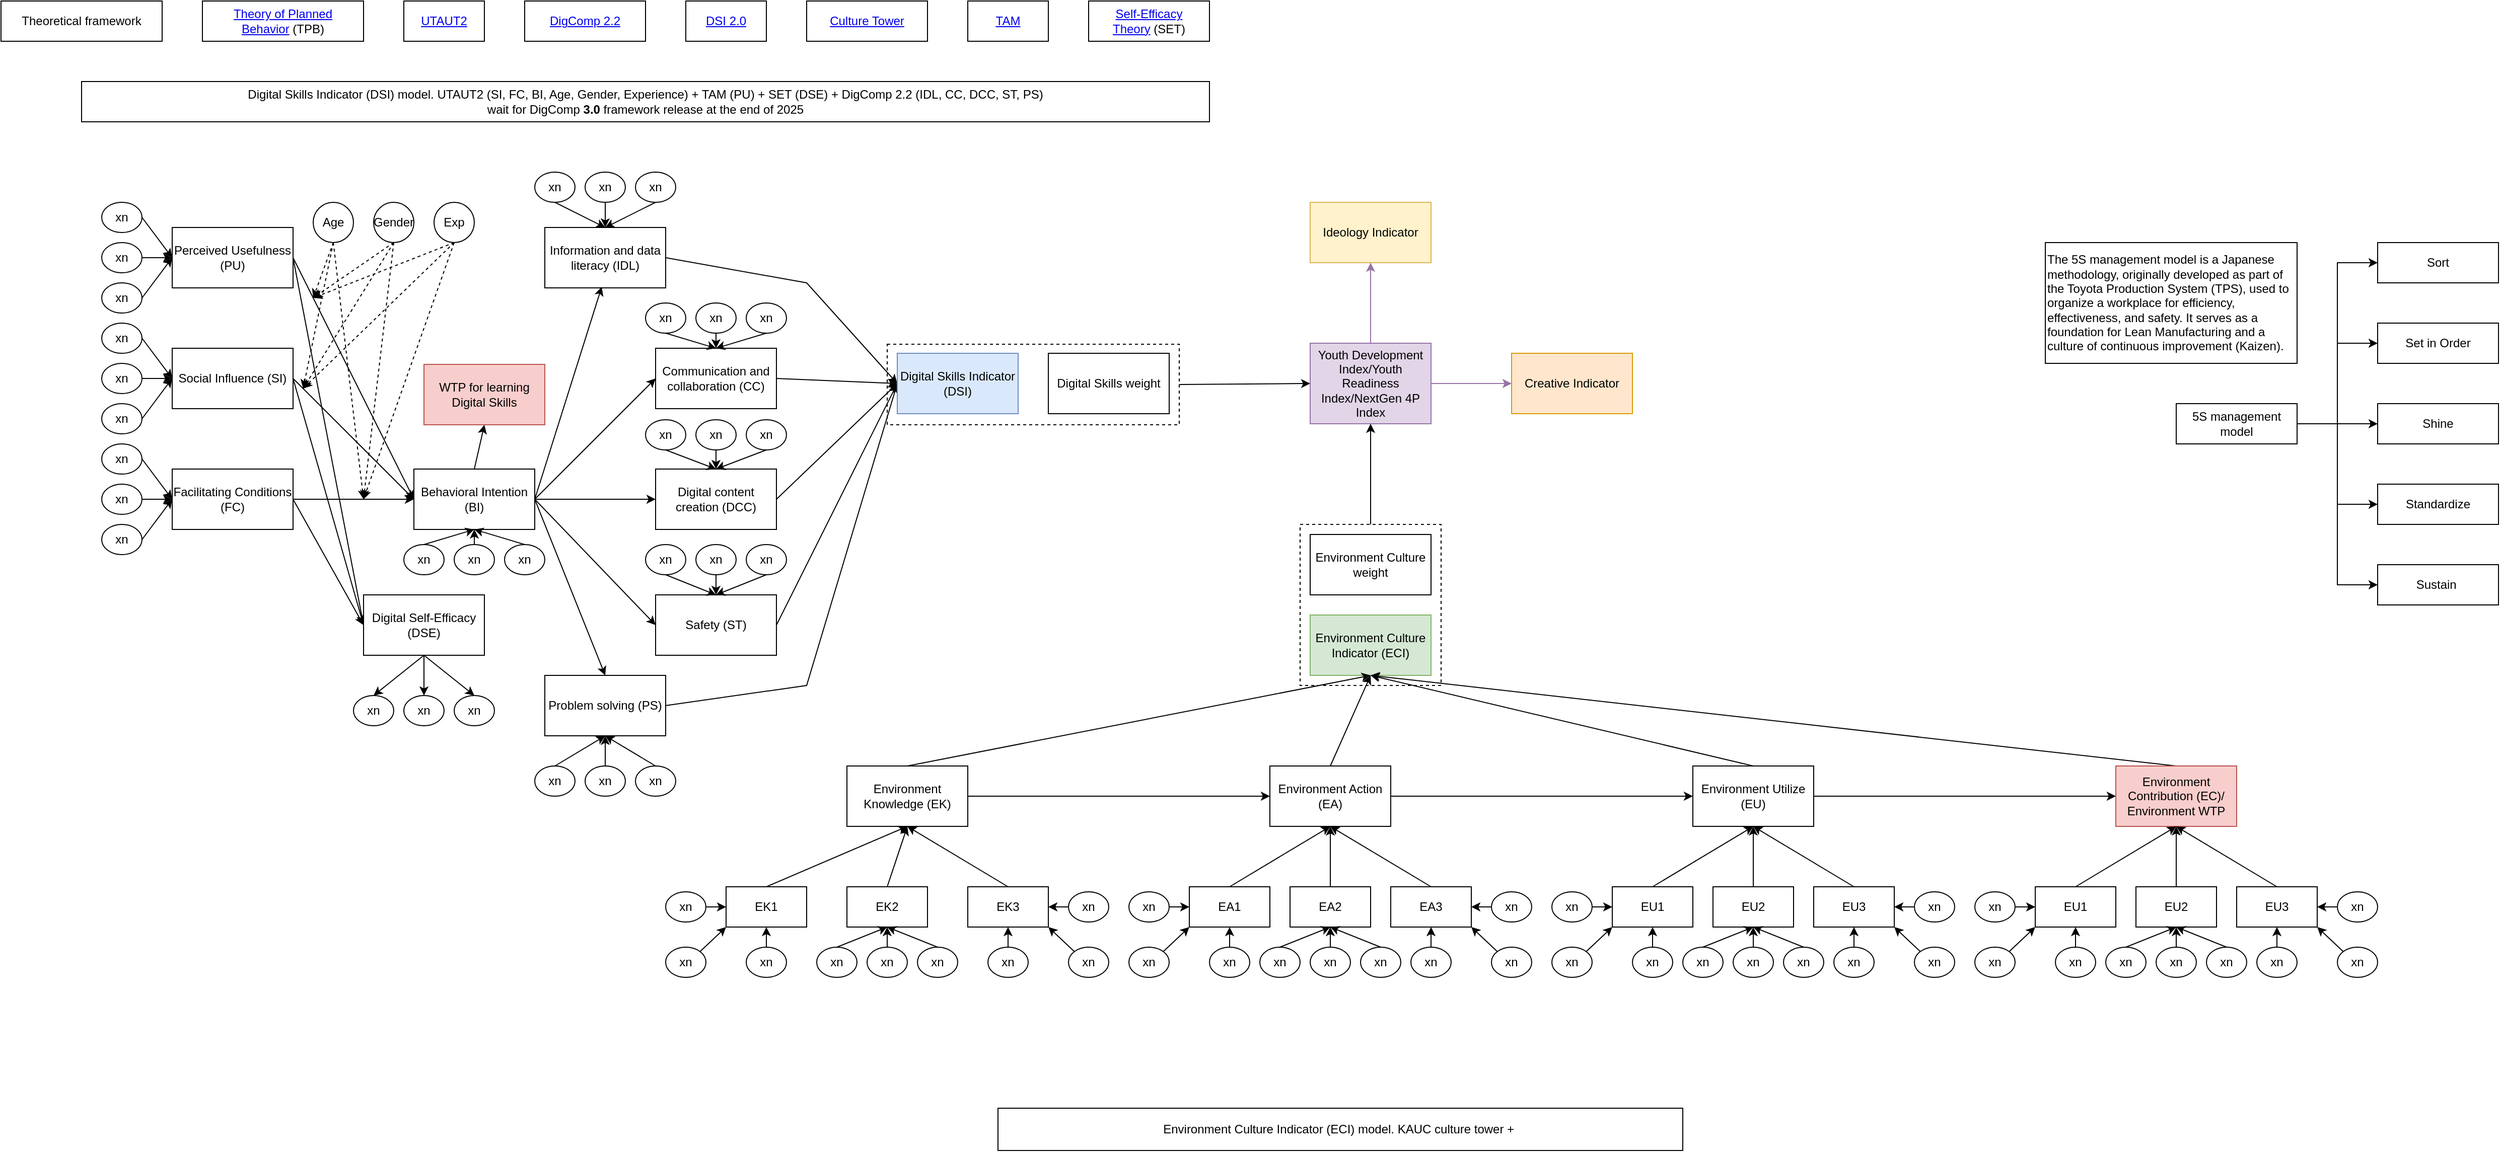 <mxfile version="28.2.7">
  <diagram name="Page-1" id="uipzM7C1Z6QIqVT_M0VU">
    <mxGraphModel dx="1426" dy="751" grid="1" gridSize="10" guides="1" tooltips="1" connect="1" arrows="1" fold="1" page="1" pageScale="1" pageWidth="3333" pageHeight="1875" math="0" shadow="0">
      <root>
        <mxCell id="0" />
        <mxCell id="1" parent="0" />
        <mxCell id="WrVXneuRbyzUBc2z9xAi-4" value="" style="rounded=0;whiteSpace=wrap;html=1;fillColor=none;dashed=1;" parent="1" vertex="1">
          <mxGeometry x="1330" y="560" width="140" height="160" as="geometry" />
        </mxCell>
        <mxCell id="JraFAlGc5kjI8LkrbG-8-88" value="" style="rounded=0;whiteSpace=wrap;html=1;fillColor=none;dashed=1;" parent="1" vertex="1">
          <mxGeometry x="920" y="381" width="290" height="80" as="geometry" />
        </mxCell>
        <mxCell id="VJUpxQQ3Kgo22wYn7tkb-48" value="Digital Skills Indicator (DSI) model. UTAUT2 (SI, FC, BI, Age, Gender, Experience) + TAM (PU) + SET (DSE) + DigComp 2.2 (IDL, CC, DCC, ST, PS)&lt;div&gt;wait for&amp;nbsp;DigComp &lt;b&gt;3.0 &lt;/b&gt;framework release at the end of 2025&lt;/div&gt;" style="rounded=0;whiteSpace=wrap;html=1;" parent="1" vertex="1">
          <mxGeometry x="120" y="120" width="1120" height="40" as="geometry" />
        </mxCell>
        <mxCell id="JraFAlGc5kjI8LkrbG-8-7" value="&lt;a href=&quot;https://dx.doi.org/10.276/897803&quot;&gt;DSI 2.0&lt;/a&gt;" style="rounded=0;whiteSpace=wrap;html=1;" parent="1" vertex="1">
          <mxGeometry x="720" y="40" width="80" height="40" as="geometry" />
        </mxCell>
        <mxCell id="JraFAlGc5kjI8LkrbG-8-8" value="&lt;a href=&quot;https://dx.doi.org/10.276/115376&quot;&gt;DigComp 2.2&lt;/a&gt;" style="rounded=0;whiteSpace=wrap;html=1;" parent="1" vertex="1">
          <mxGeometry x="560" y="40" width="120" height="40" as="geometry" />
        </mxCell>
        <mxCell id="JraFAlGc5kjI8LkrbG-8-137" style="rounded=0;orthogonalLoop=1;jettySize=auto;html=1;exitX=1;exitY=0.5;exitDx=0;exitDy=0;entryX=0;entryY=0.5;entryDx=0;entryDy=0;" parent="1" source="JraFAlGc5kjI8LkrbG-8-9" target="JraFAlGc5kjI8LkrbG-8-14" edge="1">
          <mxGeometry relative="1" as="geometry">
            <Array as="points">
              <mxPoint x="840" y="320" />
            </Array>
          </mxGeometry>
        </mxCell>
        <mxCell id="JraFAlGc5kjI8LkrbG-8-9" value="Information and data literacy (IDL)" style="rounded=0;whiteSpace=wrap;html=1;" parent="1" vertex="1">
          <mxGeometry x="580" y="265" width="120" height="60" as="geometry" />
        </mxCell>
        <mxCell id="JraFAlGc5kjI8LkrbG-8-138" style="rounded=0;orthogonalLoop=1;jettySize=auto;html=1;exitX=1;exitY=0.5;exitDx=0;exitDy=0;entryX=0;entryY=0.5;entryDx=0;entryDy=0;" parent="1" source="JraFAlGc5kjI8LkrbG-8-10" target="JraFAlGc5kjI8LkrbG-8-14" edge="1">
          <mxGeometry relative="1" as="geometry" />
        </mxCell>
        <mxCell id="JraFAlGc5kjI8LkrbG-8-10" value="Communication and collaboration (CC)" style="rounded=0;whiteSpace=wrap;html=1;" parent="1" vertex="1">
          <mxGeometry x="690" y="385" width="120" height="60" as="geometry" />
        </mxCell>
        <mxCell id="JraFAlGc5kjI8LkrbG-8-94" style="rounded=0;orthogonalLoop=1;jettySize=auto;html=1;exitX=1;exitY=0.5;exitDx=0;exitDy=0;entryX=0;entryY=0.5;entryDx=0;entryDy=0;" parent="1" source="JraFAlGc5kjI8LkrbG-8-11" target="JraFAlGc5kjI8LkrbG-8-14" edge="1">
          <mxGeometry relative="1" as="geometry" />
        </mxCell>
        <mxCell id="JraFAlGc5kjI8LkrbG-8-11" value="Digital content creation (DCC)" style="rounded=0;whiteSpace=wrap;html=1;" parent="1" vertex="1">
          <mxGeometry x="690" y="505" width="120" height="60" as="geometry" />
        </mxCell>
        <mxCell id="JraFAlGc5kjI8LkrbG-8-139" style="rounded=0;orthogonalLoop=1;jettySize=auto;html=1;exitX=1;exitY=0.5;exitDx=0;exitDy=0;entryX=0;entryY=0.5;entryDx=0;entryDy=0;" parent="1" source="JraFAlGc5kjI8LkrbG-8-12" target="JraFAlGc5kjI8LkrbG-8-14" edge="1">
          <mxGeometry relative="1" as="geometry" />
        </mxCell>
        <mxCell id="JraFAlGc5kjI8LkrbG-8-12" value="Safety (ST)" style="rounded=0;whiteSpace=wrap;html=1;" parent="1" vertex="1">
          <mxGeometry x="690" y="630" width="120" height="60" as="geometry" />
        </mxCell>
        <mxCell id="JraFAlGc5kjI8LkrbG-8-140" style="rounded=0;orthogonalLoop=1;jettySize=auto;html=1;exitX=1;exitY=0.5;exitDx=0;exitDy=0;entryX=0;entryY=0.5;entryDx=0;entryDy=0;" parent="1" source="JraFAlGc5kjI8LkrbG-8-13" target="JraFAlGc5kjI8LkrbG-8-14" edge="1">
          <mxGeometry relative="1" as="geometry">
            <Array as="points">
              <mxPoint x="840" y="720" />
            </Array>
          </mxGeometry>
        </mxCell>
        <mxCell id="JraFAlGc5kjI8LkrbG-8-13" value="Problem solving (PS)" style="rounded=0;whiteSpace=wrap;html=1;" parent="1" vertex="1">
          <mxGeometry x="580" y="710" width="120" height="60" as="geometry" />
        </mxCell>
        <mxCell id="JraFAlGc5kjI8LkrbG-8-14" value="Digital Skills Indicator (DSI)" style="rounded=0;whiteSpace=wrap;html=1;fillColor=#dae8fc;strokeColor=#6c8ebf;" parent="1" vertex="1">
          <mxGeometry x="930" y="390" width="120" height="60" as="geometry" />
        </mxCell>
        <mxCell id="JraFAlGc5kjI8LkrbG-8-19" value="Theoretical framework" style="rounded=0;whiteSpace=wrap;html=1;" parent="1" vertex="1">
          <mxGeometry x="40" y="40" width="160" height="40" as="geometry" />
        </mxCell>
        <mxCell id="JraFAlGc5kjI8LkrbG-8-20" value="&lt;a href=&quot;https://cdn.serc.carleton.edu/images/ASCN/change_theories/collection/figure_1._theory_planned_behavior_model_adapted_from_ajzen_2005..webp&quot;&gt;Theory of Planned Behavior&lt;/a&gt;&amp;nbsp;(TPB)" style="rounded=0;whiteSpace=wrap;html=1;" parent="1" vertex="1">
          <mxGeometry x="240" y="40" width="160" height="40" as="geometry" />
        </mxCell>
        <mxCell id="JraFAlGc5kjI8LkrbG-8-22" value="&lt;a href=&quot;https://www.researchgate.net/profile/Andreea-Molnar/publication/261705281/figure/fig2/AS:296846040813569@1447785019231/UTAUT2-Venkatesh-et-al-2012_W640.jpg&quot;&gt;UTAUT2&lt;/a&gt;" style="rounded=0;whiteSpace=wrap;html=1;" parent="1" vertex="1">
          <mxGeometry x="440" y="40" width="80" height="40" as="geometry" />
        </mxCell>
        <mxCell id="JraFAlGc5kjI8LkrbG-8-37" value="Environment Culture Indicator (ECI)" style="rounded=0;whiteSpace=wrap;html=1;fillColor=#d5e8d4;strokeColor=#82b366;" parent="1" vertex="1">
          <mxGeometry x="1340" y="650" width="120" height="60" as="geometry" />
        </mxCell>
        <mxCell id="JraFAlGc5kjI8LkrbG-8-46" value="Creative Indicator" style="rounded=0;whiteSpace=wrap;html=1;fillColor=#ffe6cc;strokeColor=#d79b00;" parent="1" vertex="1">
          <mxGeometry x="1540" y="390" width="120" height="60" as="geometry" />
        </mxCell>
        <mxCell id="JraFAlGc5kjI8LkrbG-8-68" value="Ideology Indicator" style="rounded=0;whiteSpace=wrap;html=1;fillColor=#fff2cc;strokeColor=#d6b656;" parent="1" vertex="1">
          <mxGeometry x="1340" y="240" width="120" height="60" as="geometry" />
        </mxCell>
        <mxCell id="JraFAlGc5kjI8LkrbG-8-74" style="edgeStyle=orthogonalEdgeStyle;rounded=0;orthogonalLoop=1;jettySize=auto;html=1;exitX=0.5;exitY=0;exitDx=0;exitDy=0;entryX=0.5;entryY=1;entryDx=0;entryDy=0;fillColor=#e1d5e7;strokeColor=#9673a6;" parent="1" source="JraFAlGc5kjI8LkrbG-8-69" target="JraFAlGc5kjI8LkrbG-8-68" edge="1">
          <mxGeometry relative="1" as="geometry" />
        </mxCell>
        <mxCell id="JraFAlGc5kjI8LkrbG-8-77" style="edgeStyle=orthogonalEdgeStyle;rounded=0;orthogonalLoop=1;jettySize=auto;html=1;exitX=1;exitY=0.5;exitDx=0;exitDy=0;entryX=0;entryY=0.5;entryDx=0;entryDy=0;fillColor=#e1d5e7;strokeColor=#9673a6;" parent="1" source="JraFAlGc5kjI8LkrbG-8-69" target="JraFAlGc5kjI8LkrbG-8-46" edge="1">
          <mxGeometry relative="1" as="geometry" />
        </mxCell>
        <mxCell id="JraFAlGc5kjI8LkrbG-8-69" value="&lt;div&gt;Youth Development Index/&lt;span style=&quot;background-color: transparent; color: light-dark(rgb(0, 0, 0), rgb(255, 255, 255));&quot;&gt;Youth Readiness Index/&lt;/span&gt;&lt;span style=&quot;background-color: transparent; color: light-dark(rgb(0, 0, 0), rgb(255, 255, 255));&quot;&gt;NextGen 4P Index&lt;/span&gt;&lt;/div&gt;" style="rounded=0;whiteSpace=wrap;html=1;fillColor=#e1d5e7;strokeColor=#9673a6;" parent="1" vertex="1">
          <mxGeometry x="1340" y="380" width="120" height="80" as="geometry" />
        </mxCell>
        <mxCell id="JraFAlGc5kjI8LkrbG-8-83" value="&lt;a href=&quot;https://media.springernature.com/full/springer-static/image/art%3A10.101%2Fs43621-024-00350-y/MediaObjects/43621_2024_350_Fig2_HTML.png&quot;&gt;Culture Tower&lt;/a&gt;" style="rounded=0;whiteSpace=wrap;html=1;" parent="1" vertex="1">
          <mxGeometry x="840" y="40" width="120" height="40" as="geometry" />
        </mxCell>
        <mxCell id="JraFAlGc5kjI8LkrbG-8-86" value="Digital Skills weight" style="rounded=0;whiteSpace=wrap;html=1;" parent="1" vertex="1">
          <mxGeometry x="1080" y="390" width="120" height="60" as="geometry" />
        </mxCell>
        <mxCell id="JraFAlGc5kjI8LkrbG-8-89" style="rounded=0;orthogonalLoop=1;jettySize=auto;html=1;exitX=1;exitY=0.5;exitDx=0;exitDy=0;entryX=0;entryY=0.5;entryDx=0;entryDy=0;" parent="1" source="JraFAlGc5kjI8LkrbG-8-88" target="JraFAlGc5kjI8LkrbG-8-69" edge="1">
          <mxGeometry relative="1" as="geometry" />
        </mxCell>
        <mxCell id="JraFAlGc5kjI8LkrbG-8-132" style="rounded=0;orthogonalLoop=1;jettySize=auto;html=1;exitX=1;exitY=0.5;exitDx=0;exitDy=0;entryX=0;entryY=0.5;entryDx=0;entryDy=0;" parent="1" source="JraFAlGc5kjI8LkrbG-8-127" target="JraFAlGc5kjI8LkrbG-8-130" edge="1">
          <mxGeometry relative="1" as="geometry" />
        </mxCell>
        <mxCell id="WrVXneuRbyzUBc2z9xAi-40" style="rounded=0;orthogonalLoop=1;jettySize=auto;html=1;exitX=1;exitY=0.5;exitDx=0;exitDy=0;entryX=0;entryY=0.5;entryDx=0;entryDy=0;" parent="1" source="JraFAlGc5kjI8LkrbG-8-127" target="WrVXneuRbyzUBc2z9xAi-28" edge="1">
          <mxGeometry relative="1" as="geometry" />
        </mxCell>
        <mxCell id="JraFAlGc5kjI8LkrbG-8-127" value="Social Influence (SI)" style="rounded=0;whiteSpace=wrap;html=1;" parent="1" vertex="1">
          <mxGeometry x="210" y="385" width="120" height="60" as="geometry" />
        </mxCell>
        <mxCell id="JraFAlGc5kjI8LkrbG-8-134" style="rounded=0;orthogonalLoop=1;jettySize=auto;html=1;exitX=1;exitY=0.5;exitDx=0;exitDy=0;entryX=0;entryY=0.5;entryDx=0;entryDy=0;" parent="1" source="JraFAlGc5kjI8LkrbG-8-128" target="JraFAlGc5kjI8LkrbG-8-130" edge="1">
          <mxGeometry relative="1" as="geometry" />
        </mxCell>
        <mxCell id="WrVXneuRbyzUBc2z9xAi-39" style="rounded=0;orthogonalLoop=1;jettySize=auto;html=1;exitX=1;exitY=0.5;exitDx=0;exitDy=0;entryX=0;entryY=0.5;entryDx=0;entryDy=0;" parent="1" source="JraFAlGc5kjI8LkrbG-8-128" target="WrVXneuRbyzUBc2z9xAi-28" edge="1">
          <mxGeometry relative="1" as="geometry" />
        </mxCell>
        <mxCell id="JraFAlGc5kjI8LkrbG-8-128" value="Perceived Usefulness (PU)" style="rounded=0;whiteSpace=wrap;html=1;" parent="1" vertex="1">
          <mxGeometry x="210" y="265" width="120" height="60" as="geometry" />
        </mxCell>
        <mxCell id="JraFAlGc5kjI8LkrbG-8-133" style="rounded=0;orthogonalLoop=1;jettySize=auto;html=1;exitX=1;exitY=0.5;exitDx=0;exitDy=0;entryX=0;entryY=0.5;entryDx=0;entryDy=0;" parent="1" source="JraFAlGc5kjI8LkrbG-8-129" target="JraFAlGc5kjI8LkrbG-8-130" edge="1">
          <mxGeometry relative="1" as="geometry" />
        </mxCell>
        <mxCell id="WrVXneuRbyzUBc2z9xAi-41" style="rounded=0;orthogonalLoop=1;jettySize=auto;html=1;exitX=1;exitY=0.5;exitDx=0;exitDy=0;entryX=0;entryY=0.5;entryDx=0;entryDy=0;" parent="1" source="JraFAlGc5kjI8LkrbG-8-129" target="WrVXneuRbyzUBc2z9xAi-28" edge="1">
          <mxGeometry relative="1" as="geometry" />
        </mxCell>
        <mxCell id="JraFAlGc5kjI8LkrbG-8-129" value="Facilitating Conditions (FC)" style="rounded=0;whiteSpace=wrap;html=1;" parent="1" vertex="1">
          <mxGeometry x="210" y="505" width="120" height="60" as="geometry" />
        </mxCell>
        <mxCell id="JraFAlGc5kjI8LkrbG-8-141" style="rounded=0;orthogonalLoop=1;jettySize=auto;html=1;exitX=1;exitY=0.5;exitDx=0;exitDy=0;entryX=0.471;entryY=0.983;entryDx=0;entryDy=0;entryPerimeter=0;" parent="1" source="JraFAlGc5kjI8LkrbG-8-130" target="JraFAlGc5kjI8LkrbG-8-9" edge="1">
          <mxGeometry relative="1" as="geometry" />
        </mxCell>
        <mxCell id="JraFAlGc5kjI8LkrbG-8-142" style="rounded=0;orthogonalLoop=1;jettySize=auto;html=1;exitX=1;exitY=0.5;exitDx=0;exitDy=0;entryX=0;entryY=0.5;entryDx=0;entryDy=0;" parent="1" source="JraFAlGc5kjI8LkrbG-8-130" target="JraFAlGc5kjI8LkrbG-8-10" edge="1">
          <mxGeometry relative="1" as="geometry" />
        </mxCell>
        <mxCell id="JraFAlGc5kjI8LkrbG-8-143" style="rounded=0;orthogonalLoop=1;jettySize=auto;html=1;exitX=1;exitY=0.5;exitDx=0;exitDy=0;entryX=0;entryY=0.5;entryDx=0;entryDy=0;" parent="1" source="JraFAlGc5kjI8LkrbG-8-130" target="JraFAlGc5kjI8LkrbG-8-11" edge="1">
          <mxGeometry relative="1" as="geometry" />
        </mxCell>
        <mxCell id="JraFAlGc5kjI8LkrbG-8-144" style="rounded=0;orthogonalLoop=1;jettySize=auto;html=1;exitX=1;exitY=0.5;exitDx=0;exitDy=0;entryX=0;entryY=0.5;entryDx=0;entryDy=0;" parent="1" source="JraFAlGc5kjI8LkrbG-8-130" target="JraFAlGc5kjI8LkrbG-8-12" edge="1">
          <mxGeometry relative="1" as="geometry" />
        </mxCell>
        <mxCell id="JraFAlGc5kjI8LkrbG-8-145" style="rounded=0;orthogonalLoop=1;jettySize=auto;html=1;exitX=1;exitY=0.5;exitDx=0;exitDy=0;entryX=0.5;entryY=0;entryDx=0;entryDy=0;" parent="1" source="JraFAlGc5kjI8LkrbG-8-130" target="JraFAlGc5kjI8LkrbG-8-13" edge="1">
          <mxGeometry relative="1" as="geometry" />
        </mxCell>
        <mxCell id="naN7DAV6BuH__tkbcKJ9-104" style="rounded=0;orthogonalLoop=1;jettySize=auto;html=1;exitX=0.5;exitY=0;exitDx=0;exitDy=0;entryX=0.5;entryY=1;entryDx=0;entryDy=0;" edge="1" parent="1" source="JraFAlGc5kjI8LkrbG-8-130" target="naN7DAV6BuH__tkbcKJ9-103">
          <mxGeometry relative="1" as="geometry" />
        </mxCell>
        <mxCell id="JraFAlGc5kjI8LkrbG-8-130" value="Behavioral Intention (BI)" style="rounded=0;whiteSpace=wrap;html=1;" parent="1" vertex="1">
          <mxGeometry x="450" y="505" width="120" height="60" as="geometry" />
        </mxCell>
        <UserObject label="&lt;a href=&quot;https://upload.wikimedia.org/wikipedia/commons/6/67/Technology_Acceptance_Model.png&quot;&gt;TAM&lt;/a&gt;" linkTarget="_blank" id="WrVXneuRbyzUBc2z9xAi-1">
          <mxCell style="rounded=0;whiteSpace=wrap;html=1;" parent="1" vertex="1">
            <mxGeometry x="1000" y="40" width="80" height="40" as="geometry" />
          </mxCell>
        </UserObject>
        <mxCell id="WrVXneuRbyzUBc2z9xAi-2" value="Environment Culture weight" style="rounded=0;whiteSpace=wrap;html=1;" parent="1" vertex="1">
          <mxGeometry x="1340" y="570" width="120" height="60" as="geometry" />
        </mxCell>
        <mxCell id="WrVXneuRbyzUBc2z9xAi-5" style="rounded=0;orthogonalLoop=1;jettySize=auto;html=1;exitX=0.5;exitY=0;exitDx=0;exitDy=0;entryX=0.5;entryY=1;entryDx=0;entryDy=0;" parent="1" source="WrVXneuRbyzUBc2z9xAi-4" target="JraFAlGc5kjI8LkrbG-8-69" edge="1">
          <mxGeometry relative="1" as="geometry" />
        </mxCell>
        <mxCell id="WrVXneuRbyzUBc2z9xAi-11" style="rounded=0;orthogonalLoop=1;jettySize=auto;html=1;exitX=0.5;exitY=0;exitDx=0;exitDy=0;entryX=0.5;entryY=1;entryDx=0;entryDy=0;" parent="1" source="WrVXneuRbyzUBc2z9xAi-6" target="JraFAlGc5kjI8LkrbG-8-37" edge="1">
          <mxGeometry relative="1" as="geometry" />
        </mxCell>
        <mxCell id="naN7DAV6BuH__tkbcKJ9-25" style="rounded=0;orthogonalLoop=1;jettySize=auto;html=1;exitX=1;exitY=0.5;exitDx=0;exitDy=0;entryX=0;entryY=0.5;entryDx=0;entryDy=0;" edge="1" parent="1" source="WrVXneuRbyzUBc2z9xAi-6" target="WrVXneuRbyzUBc2z9xAi-7">
          <mxGeometry relative="1" as="geometry" />
        </mxCell>
        <mxCell id="WrVXneuRbyzUBc2z9xAi-6" value="Environment Knowledge (EK)" style="rounded=0;whiteSpace=wrap;html=1;" parent="1" vertex="1">
          <mxGeometry x="880" y="800" width="120" height="60" as="geometry" />
        </mxCell>
        <mxCell id="WrVXneuRbyzUBc2z9xAi-12" style="rounded=0;orthogonalLoop=1;jettySize=auto;html=1;exitX=0.5;exitY=0;exitDx=0;exitDy=0;entryX=0.5;entryY=1;entryDx=0;entryDy=0;" parent="1" source="WrVXneuRbyzUBc2z9xAi-7" target="JraFAlGc5kjI8LkrbG-8-37" edge="1">
          <mxGeometry relative="1" as="geometry" />
        </mxCell>
        <mxCell id="naN7DAV6BuH__tkbcKJ9-26" style="rounded=0;orthogonalLoop=1;jettySize=auto;html=1;exitX=1;exitY=0.5;exitDx=0;exitDy=0;entryX=0;entryY=0.5;entryDx=0;entryDy=0;" edge="1" parent="1" source="WrVXneuRbyzUBc2z9xAi-7" target="WrVXneuRbyzUBc2z9xAi-8">
          <mxGeometry relative="1" as="geometry" />
        </mxCell>
        <mxCell id="WrVXneuRbyzUBc2z9xAi-7" value="Environment Action (EA)" style="rounded=0;whiteSpace=wrap;html=1;" parent="1" vertex="1">
          <mxGeometry x="1300" y="800" width="120" height="60" as="geometry" />
        </mxCell>
        <mxCell id="WrVXneuRbyzUBc2z9xAi-13" style="rounded=0;orthogonalLoop=1;jettySize=auto;html=1;exitX=0.5;exitY=0;exitDx=0;exitDy=0;entryX=0.5;entryY=1;entryDx=0;entryDy=0;" parent="1" source="WrVXneuRbyzUBc2z9xAi-8" target="JraFAlGc5kjI8LkrbG-8-37" edge="1">
          <mxGeometry relative="1" as="geometry" />
        </mxCell>
        <mxCell id="naN7DAV6BuH__tkbcKJ9-27" style="rounded=0;orthogonalLoop=1;jettySize=auto;html=1;exitX=1;exitY=0.5;exitDx=0;exitDy=0;entryX=0;entryY=0.5;entryDx=0;entryDy=0;" edge="1" parent="1" source="WrVXneuRbyzUBc2z9xAi-8" target="WrVXneuRbyzUBc2z9xAi-9">
          <mxGeometry relative="1" as="geometry" />
        </mxCell>
        <mxCell id="WrVXneuRbyzUBc2z9xAi-8" value="Environment Utilize (EU)" style="rounded=0;whiteSpace=wrap;html=1;" parent="1" vertex="1">
          <mxGeometry x="1720" y="800" width="120" height="60" as="geometry" />
        </mxCell>
        <mxCell id="WrVXneuRbyzUBc2z9xAi-14" style="rounded=0;orthogonalLoop=1;jettySize=auto;html=1;exitX=0.5;exitY=0;exitDx=0;exitDy=0;entryX=0.5;entryY=1;entryDx=0;entryDy=0;" parent="1" source="WrVXneuRbyzUBc2z9xAi-9" target="JraFAlGc5kjI8LkrbG-8-37" edge="1">
          <mxGeometry relative="1" as="geometry" />
        </mxCell>
        <mxCell id="WrVXneuRbyzUBc2z9xAi-9" value="Environment Contribution (EC)/ Environment WTP" style="rounded=0;whiteSpace=wrap;html=1;fillColor=#f8cecc;strokeColor=#b85450;" parent="1" vertex="1">
          <mxGeometry x="2140" y="800" width="120" height="60" as="geometry" />
        </mxCell>
        <mxCell id="WrVXneuRbyzUBc2z9xAi-18" style="rounded=0;orthogonalLoop=1;jettySize=auto;html=1;exitX=1;exitY=0.5;exitDx=0;exitDy=0;entryX=0;entryY=0.5;entryDx=0;entryDy=0;" parent="1" source="WrVXneuRbyzUBc2z9xAi-15" target="JraFAlGc5kjI8LkrbG-8-128" edge="1">
          <mxGeometry relative="1" as="geometry" />
        </mxCell>
        <mxCell id="WrVXneuRbyzUBc2z9xAi-15" value="xn" style="ellipse;whiteSpace=wrap;html=1;" parent="1" vertex="1">
          <mxGeometry x="140" y="240" width="40" height="30" as="geometry" />
        </mxCell>
        <mxCell id="WrVXneuRbyzUBc2z9xAi-19" style="rounded=0;orthogonalLoop=1;jettySize=auto;html=1;exitX=1;exitY=0.5;exitDx=0;exitDy=0;entryX=0;entryY=0.5;entryDx=0;entryDy=0;" parent="1" source="WrVXneuRbyzUBc2z9xAi-16" target="JraFAlGc5kjI8LkrbG-8-128" edge="1">
          <mxGeometry relative="1" as="geometry" />
        </mxCell>
        <mxCell id="WrVXneuRbyzUBc2z9xAi-16" value="xn" style="ellipse;whiteSpace=wrap;html=1;" parent="1" vertex="1">
          <mxGeometry x="140" y="280" width="40" height="30" as="geometry" />
        </mxCell>
        <mxCell id="WrVXneuRbyzUBc2z9xAi-20" style="rounded=0;orthogonalLoop=1;jettySize=auto;html=1;exitX=1;exitY=0.5;exitDx=0;exitDy=0;entryX=0;entryY=0.5;entryDx=0;entryDy=0;" parent="1" source="WrVXneuRbyzUBc2z9xAi-17" target="JraFAlGc5kjI8LkrbG-8-128" edge="1">
          <mxGeometry relative="1" as="geometry" />
        </mxCell>
        <mxCell id="WrVXneuRbyzUBc2z9xAi-17" value="xn" style="ellipse;whiteSpace=wrap;html=1;" parent="1" vertex="1">
          <mxGeometry x="140" y="320" width="40" height="30" as="geometry" />
        </mxCell>
        <mxCell id="WrVXneuRbyzUBc2z9xAi-24" style="rounded=0;orthogonalLoop=1;jettySize=auto;html=1;exitX=1;exitY=0.5;exitDx=0;exitDy=0;entryX=0;entryY=0.5;entryDx=0;entryDy=0;" parent="1" source="WrVXneuRbyzUBc2z9xAi-21" target="JraFAlGc5kjI8LkrbG-8-127" edge="1">
          <mxGeometry relative="1" as="geometry" />
        </mxCell>
        <mxCell id="WrVXneuRbyzUBc2z9xAi-21" value="xn" style="ellipse;whiteSpace=wrap;html=1;" parent="1" vertex="1">
          <mxGeometry x="140" y="360" width="40" height="30" as="geometry" />
        </mxCell>
        <mxCell id="WrVXneuRbyzUBc2z9xAi-26" style="rounded=0;orthogonalLoop=1;jettySize=auto;html=1;exitX=1;exitY=0.5;exitDx=0;exitDy=0;entryX=0;entryY=0.5;entryDx=0;entryDy=0;" parent="1" source="WrVXneuRbyzUBc2z9xAi-22" target="JraFAlGc5kjI8LkrbG-8-127" edge="1">
          <mxGeometry relative="1" as="geometry" />
        </mxCell>
        <mxCell id="WrVXneuRbyzUBc2z9xAi-22" value="xn" style="ellipse;whiteSpace=wrap;html=1;" parent="1" vertex="1">
          <mxGeometry x="140" y="400" width="40" height="30" as="geometry" />
        </mxCell>
        <mxCell id="WrVXneuRbyzUBc2z9xAi-27" style="rounded=0;orthogonalLoop=1;jettySize=auto;html=1;exitX=1;exitY=0.5;exitDx=0;exitDy=0;entryX=0;entryY=0.5;entryDx=0;entryDy=0;" parent="1" source="WrVXneuRbyzUBc2z9xAi-23" target="JraFAlGc5kjI8LkrbG-8-127" edge="1">
          <mxGeometry relative="1" as="geometry" />
        </mxCell>
        <mxCell id="WrVXneuRbyzUBc2z9xAi-23" value="xn" style="ellipse;whiteSpace=wrap;html=1;" parent="1" vertex="1">
          <mxGeometry x="140" y="440" width="40" height="30" as="geometry" />
        </mxCell>
        <mxCell id="WrVXneuRbyzUBc2z9xAi-67" style="rounded=0;orthogonalLoop=1;jettySize=auto;html=1;exitX=0.5;exitY=1;exitDx=0;exitDy=0;entryX=0.5;entryY=0;entryDx=0;entryDy=0;" parent="1" source="WrVXneuRbyzUBc2z9xAi-28" target="WrVXneuRbyzUBc2z9xAi-59" edge="1">
          <mxGeometry relative="1" as="geometry" />
        </mxCell>
        <mxCell id="WrVXneuRbyzUBc2z9xAi-68" style="rounded=0;orthogonalLoop=1;jettySize=auto;html=1;exitX=0.5;exitY=1;exitDx=0;exitDy=0;" parent="1" source="WrVXneuRbyzUBc2z9xAi-28" target="WrVXneuRbyzUBc2z9xAi-60" edge="1">
          <mxGeometry relative="1" as="geometry" />
        </mxCell>
        <mxCell id="WrVXneuRbyzUBc2z9xAi-69" style="rounded=0;orthogonalLoop=1;jettySize=auto;html=1;exitX=0.5;exitY=1;exitDx=0;exitDy=0;entryX=0.5;entryY=0;entryDx=0;entryDy=0;" parent="1" source="WrVXneuRbyzUBc2z9xAi-28" target="WrVXneuRbyzUBc2z9xAi-61" edge="1">
          <mxGeometry relative="1" as="geometry" />
        </mxCell>
        <mxCell id="WrVXneuRbyzUBc2z9xAi-28" value="Digital Self-Efficacy (DSE)" style="rounded=0;whiteSpace=wrap;html=1;" parent="1" vertex="1">
          <mxGeometry x="400" y="630" width="120" height="60" as="geometry" />
        </mxCell>
        <mxCell id="WrVXneuRbyzUBc2z9xAi-36" style="rounded=0;orthogonalLoop=1;jettySize=auto;html=1;exitX=1;exitY=0.5;exitDx=0;exitDy=0;entryX=0;entryY=0.5;entryDx=0;entryDy=0;" parent="1" source="WrVXneuRbyzUBc2z9xAi-29" target="JraFAlGc5kjI8LkrbG-8-129" edge="1">
          <mxGeometry relative="1" as="geometry" />
        </mxCell>
        <mxCell id="WrVXneuRbyzUBc2z9xAi-29" value="xn" style="ellipse;whiteSpace=wrap;html=1;" parent="1" vertex="1">
          <mxGeometry x="140" y="480" width="40" height="30" as="geometry" />
        </mxCell>
        <mxCell id="WrVXneuRbyzUBc2z9xAi-37" style="rounded=0;orthogonalLoop=1;jettySize=auto;html=1;exitX=1;exitY=0.5;exitDx=0;exitDy=0;entryX=0;entryY=0.5;entryDx=0;entryDy=0;" parent="1" source="WrVXneuRbyzUBc2z9xAi-30" target="JraFAlGc5kjI8LkrbG-8-129" edge="1">
          <mxGeometry relative="1" as="geometry" />
        </mxCell>
        <mxCell id="WrVXneuRbyzUBc2z9xAi-30" value="xn" style="ellipse;whiteSpace=wrap;html=1;" parent="1" vertex="1">
          <mxGeometry x="140" y="520" width="40" height="30" as="geometry" />
        </mxCell>
        <mxCell id="WrVXneuRbyzUBc2z9xAi-38" style="rounded=0;orthogonalLoop=1;jettySize=auto;html=1;exitX=1;exitY=0.5;exitDx=0;exitDy=0;entryX=0;entryY=0.5;entryDx=0;entryDy=0;" parent="1" source="WrVXneuRbyzUBc2z9xAi-31" target="JraFAlGc5kjI8LkrbG-8-129" edge="1">
          <mxGeometry relative="1" as="geometry" />
        </mxCell>
        <mxCell id="WrVXneuRbyzUBc2z9xAi-31" value="xn" style="ellipse;whiteSpace=wrap;html=1;" parent="1" vertex="1">
          <mxGeometry x="140" y="560" width="40" height="30" as="geometry" />
        </mxCell>
        <mxCell id="WrVXneuRbyzUBc2z9xAi-42" style="rounded=0;orthogonalLoop=1;jettySize=auto;html=1;exitX=0.5;exitY=1;exitDx=0;exitDy=0;dashed=1;" parent="1" source="WrVXneuRbyzUBc2z9xAi-32" edge="1">
          <mxGeometry relative="1" as="geometry">
            <mxPoint x="350" y="335" as="targetPoint" />
          </mxGeometry>
        </mxCell>
        <mxCell id="WrVXneuRbyzUBc2z9xAi-46" style="rounded=0;orthogonalLoop=1;jettySize=auto;html=1;exitX=0.5;exitY=1;exitDx=0;exitDy=0;dashed=1;" parent="1" source="WrVXneuRbyzUBc2z9xAi-32" edge="1">
          <mxGeometry relative="1" as="geometry">
            <mxPoint x="340" y="425" as="targetPoint" />
          </mxGeometry>
        </mxCell>
        <mxCell id="WrVXneuRbyzUBc2z9xAi-49" style="rounded=0;orthogonalLoop=1;jettySize=auto;html=1;exitX=0.5;exitY=1;exitDx=0;exitDy=0;dashed=1;" parent="1" source="WrVXneuRbyzUBc2z9xAi-32" edge="1">
          <mxGeometry relative="1" as="geometry">
            <mxPoint x="400" y="535" as="targetPoint" />
          </mxGeometry>
        </mxCell>
        <mxCell id="WrVXneuRbyzUBc2z9xAi-32" value="Age" style="ellipse;whiteSpace=wrap;html=1;" parent="1" vertex="1">
          <mxGeometry x="350" y="240" width="40" height="40" as="geometry" />
        </mxCell>
        <mxCell id="WrVXneuRbyzUBc2z9xAi-53" style="rounded=0;orthogonalLoop=1;jettySize=auto;html=1;exitX=0.5;exitY=1;exitDx=0;exitDy=0;dashed=1;" parent="1" source="WrVXneuRbyzUBc2z9xAi-34" edge="1">
          <mxGeometry relative="1" as="geometry">
            <mxPoint x="350" y="335" as="targetPoint" />
          </mxGeometry>
        </mxCell>
        <mxCell id="WrVXneuRbyzUBc2z9xAi-54" style="rounded=0;orthogonalLoop=1;jettySize=auto;html=1;exitX=0.5;exitY=1;exitDx=0;exitDy=0;dashed=1;" parent="1" source="WrVXneuRbyzUBc2z9xAi-34" edge="1">
          <mxGeometry relative="1" as="geometry">
            <mxPoint x="340" y="425" as="targetPoint" />
          </mxGeometry>
        </mxCell>
        <mxCell id="WrVXneuRbyzUBc2z9xAi-63" style="rounded=0;orthogonalLoop=1;jettySize=auto;html=1;exitX=0.5;exitY=1;exitDx=0;exitDy=0;dashed=1;" parent="1" source="WrVXneuRbyzUBc2z9xAi-34" edge="1">
          <mxGeometry relative="1" as="geometry">
            <mxPoint x="400" y="535" as="targetPoint" />
          </mxGeometry>
        </mxCell>
        <mxCell id="WrVXneuRbyzUBc2z9xAi-34" value="Exp" style="ellipse;whiteSpace=wrap;html=1;" parent="1" vertex="1">
          <mxGeometry x="470" y="240" width="40" height="40" as="geometry" />
        </mxCell>
        <mxCell id="WrVXneuRbyzUBc2z9xAi-43" style="rounded=0;orthogonalLoop=1;jettySize=auto;html=1;exitX=0.5;exitY=1;exitDx=0;exitDy=0;dashed=1;" parent="1" source="WrVXneuRbyzUBc2z9xAi-35" edge="1">
          <mxGeometry relative="1" as="geometry">
            <mxPoint x="350" y="335" as="targetPoint" />
          </mxGeometry>
        </mxCell>
        <mxCell id="WrVXneuRbyzUBc2z9xAi-47" style="rounded=0;orthogonalLoop=1;jettySize=auto;html=1;exitX=0.5;exitY=1;exitDx=0;exitDy=0;dashed=1;" parent="1" source="WrVXneuRbyzUBc2z9xAi-35" edge="1">
          <mxGeometry relative="1" as="geometry">
            <mxPoint x="340" y="425" as="targetPoint" />
          </mxGeometry>
        </mxCell>
        <mxCell id="WrVXneuRbyzUBc2z9xAi-50" style="rounded=0;orthogonalLoop=1;jettySize=auto;html=1;exitX=0.5;exitY=1;exitDx=0;exitDy=0;dashed=1;" parent="1" source="WrVXneuRbyzUBc2z9xAi-35" edge="1">
          <mxGeometry relative="1" as="geometry">
            <mxPoint x="400" y="535" as="targetPoint" />
          </mxGeometry>
        </mxCell>
        <mxCell id="WrVXneuRbyzUBc2z9xAi-35" value="Gender" style="ellipse;whiteSpace=wrap;html=1;" parent="1" vertex="1">
          <mxGeometry x="410" y="240" width="40" height="40" as="geometry" />
        </mxCell>
        <mxCell id="naN7DAV6BuH__tkbcKJ9-100" style="rounded=0;orthogonalLoop=1;jettySize=auto;html=1;exitX=0.5;exitY=0;exitDx=0;exitDy=0;entryX=0.5;entryY=1;entryDx=0;entryDy=0;" edge="1" parent="1" source="WrVXneuRbyzUBc2z9xAi-56" target="JraFAlGc5kjI8LkrbG-8-130">
          <mxGeometry relative="1" as="geometry" />
        </mxCell>
        <mxCell id="WrVXneuRbyzUBc2z9xAi-56" value="xn" style="ellipse;whiteSpace=wrap;html=1;" parent="1" vertex="1">
          <mxGeometry x="440" y="580" width="40" height="30" as="geometry" />
        </mxCell>
        <mxCell id="naN7DAV6BuH__tkbcKJ9-101" style="rounded=0;orthogonalLoop=1;jettySize=auto;html=1;exitX=0.5;exitY=0;exitDx=0;exitDy=0;entryX=0.5;entryY=1;entryDx=0;entryDy=0;" edge="1" parent="1" source="WrVXneuRbyzUBc2z9xAi-57" target="JraFAlGc5kjI8LkrbG-8-130">
          <mxGeometry relative="1" as="geometry" />
        </mxCell>
        <mxCell id="WrVXneuRbyzUBc2z9xAi-57" value="xn" style="ellipse;whiteSpace=wrap;html=1;" parent="1" vertex="1">
          <mxGeometry x="490" y="580" width="40" height="30" as="geometry" />
        </mxCell>
        <mxCell id="naN7DAV6BuH__tkbcKJ9-102" style="rounded=0;orthogonalLoop=1;jettySize=auto;html=1;exitX=0.5;exitY=0;exitDx=0;exitDy=0;entryX=0.5;entryY=1;entryDx=0;entryDy=0;" edge="1" parent="1" source="WrVXneuRbyzUBc2z9xAi-58" target="JraFAlGc5kjI8LkrbG-8-130">
          <mxGeometry relative="1" as="geometry" />
        </mxCell>
        <mxCell id="WrVXneuRbyzUBc2z9xAi-58" value="xn" style="ellipse;whiteSpace=wrap;html=1;" parent="1" vertex="1">
          <mxGeometry x="540" y="580" width="40" height="30" as="geometry" />
        </mxCell>
        <mxCell id="WrVXneuRbyzUBc2z9xAi-59" value="xn" style="ellipse;whiteSpace=wrap;html=1;" parent="1" vertex="1">
          <mxGeometry x="390" y="730" width="40" height="30" as="geometry" />
        </mxCell>
        <mxCell id="WrVXneuRbyzUBc2z9xAi-60" value="xn" style="ellipse;whiteSpace=wrap;html=1;" parent="1" vertex="1">
          <mxGeometry x="440" y="730" width="40" height="30" as="geometry" />
        </mxCell>
        <mxCell id="WrVXneuRbyzUBc2z9xAi-61" value="xn" style="ellipse;whiteSpace=wrap;html=1;" parent="1" vertex="1">
          <mxGeometry x="490" y="730" width="40" height="30" as="geometry" />
        </mxCell>
        <mxCell id="WrVXneuRbyzUBc2z9xAi-73" style="rounded=0;orthogonalLoop=1;jettySize=auto;html=1;exitX=0.5;exitY=1;exitDx=0;exitDy=0;entryX=0.5;entryY=0;entryDx=0;entryDy=0;" parent="1" source="WrVXneuRbyzUBc2z9xAi-70" target="JraFAlGc5kjI8LkrbG-8-9" edge="1">
          <mxGeometry relative="1" as="geometry" />
        </mxCell>
        <mxCell id="WrVXneuRbyzUBc2z9xAi-70" value="xn" style="ellipse;whiteSpace=wrap;html=1;" parent="1" vertex="1">
          <mxGeometry x="570" y="210" width="40" height="30" as="geometry" />
        </mxCell>
        <mxCell id="WrVXneuRbyzUBc2z9xAi-74" style="rounded=0;orthogonalLoop=1;jettySize=auto;html=1;exitX=0.5;exitY=1;exitDx=0;exitDy=0;entryX=0.5;entryY=0;entryDx=0;entryDy=0;" parent="1" source="WrVXneuRbyzUBc2z9xAi-71" target="JraFAlGc5kjI8LkrbG-8-9" edge="1">
          <mxGeometry relative="1" as="geometry" />
        </mxCell>
        <mxCell id="WrVXneuRbyzUBc2z9xAi-71" value="xn" style="ellipse;whiteSpace=wrap;html=1;" parent="1" vertex="1">
          <mxGeometry x="620" y="210" width="40" height="30" as="geometry" />
        </mxCell>
        <mxCell id="WrVXneuRbyzUBc2z9xAi-75" style="rounded=0;orthogonalLoop=1;jettySize=auto;html=1;exitX=0.5;exitY=1;exitDx=0;exitDy=0;entryX=0.5;entryY=0;entryDx=0;entryDy=0;" parent="1" source="WrVXneuRbyzUBc2z9xAi-72" target="JraFAlGc5kjI8LkrbG-8-9" edge="1">
          <mxGeometry relative="1" as="geometry" />
        </mxCell>
        <mxCell id="WrVXneuRbyzUBc2z9xAi-72" value="xn" style="ellipse;whiteSpace=wrap;html=1;" parent="1" vertex="1">
          <mxGeometry x="670" y="210" width="40" height="30" as="geometry" />
        </mxCell>
        <mxCell id="SB87xNjmSi2wmei-VaDg-3" style="rounded=0;orthogonalLoop=1;jettySize=auto;html=1;exitX=0.5;exitY=1;exitDx=0;exitDy=0;entryX=0.5;entryY=0;entryDx=0;entryDy=0;" parent="1" source="WrVXneuRbyzUBc2z9xAi-79" target="JraFAlGc5kjI8LkrbG-8-10" edge="1">
          <mxGeometry relative="1" as="geometry" />
        </mxCell>
        <mxCell id="WrVXneuRbyzUBc2z9xAi-79" value="xn" style="ellipse;whiteSpace=wrap;html=1;" parent="1" vertex="1">
          <mxGeometry x="680" y="340" width="40" height="30" as="geometry" />
        </mxCell>
        <mxCell id="SB87xNjmSi2wmei-VaDg-2" style="rounded=0;orthogonalLoop=1;jettySize=auto;html=1;exitX=0.5;exitY=1;exitDx=0;exitDy=0;entryX=0.5;entryY=0;entryDx=0;entryDy=0;" parent="1" source="WrVXneuRbyzUBc2z9xAi-80" target="JraFAlGc5kjI8LkrbG-8-10" edge="1">
          <mxGeometry relative="1" as="geometry" />
        </mxCell>
        <mxCell id="WrVXneuRbyzUBc2z9xAi-80" value="xn" style="ellipse;whiteSpace=wrap;html=1;" parent="1" vertex="1">
          <mxGeometry x="730" y="340" width="40" height="30" as="geometry" />
        </mxCell>
        <mxCell id="SB87xNjmSi2wmei-VaDg-1" style="rounded=0;orthogonalLoop=1;jettySize=auto;html=1;exitX=0.5;exitY=1;exitDx=0;exitDy=0;entryX=0.5;entryY=0;entryDx=0;entryDy=0;" parent="1" source="WrVXneuRbyzUBc2z9xAi-81" target="JraFAlGc5kjI8LkrbG-8-10" edge="1">
          <mxGeometry relative="1" as="geometry" />
        </mxCell>
        <mxCell id="WrVXneuRbyzUBc2z9xAi-81" value="xn" style="ellipse;whiteSpace=wrap;html=1;" parent="1" vertex="1">
          <mxGeometry x="780" y="340" width="40" height="30" as="geometry" />
        </mxCell>
        <mxCell id="WrVXneuRbyzUBc2z9xAi-89" style="rounded=0;orthogonalLoop=1;jettySize=auto;html=1;exitX=0.5;exitY=1;exitDx=0;exitDy=0;entryX=0.5;entryY=0;entryDx=0;entryDy=0;" parent="1" source="WrVXneuRbyzUBc2z9xAi-85" target="JraFAlGc5kjI8LkrbG-8-11" edge="1">
          <mxGeometry relative="1" as="geometry" />
        </mxCell>
        <mxCell id="WrVXneuRbyzUBc2z9xAi-85" value="xn" style="ellipse;whiteSpace=wrap;html=1;" parent="1" vertex="1">
          <mxGeometry x="680" y="456" width="40" height="30" as="geometry" />
        </mxCell>
        <mxCell id="WrVXneuRbyzUBc2z9xAi-90" style="rounded=0;orthogonalLoop=1;jettySize=auto;html=1;exitX=0.5;exitY=1;exitDx=0;exitDy=0;entryX=0.5;entryY=0;entryDx=0;entryDy=0;" parent="1" source="WrVXneuRbyzUBc2z9xAi-86" target="JraFAlGc5kjI8LkrbG-8-11" edge="1">
          <mxGeometry relative="1" as="geometry" />
        </mxCell>
        <mxCell id="WrVXneuRbyzUBc2z9xAi-86" value="xn" style="ellipse;whiteSpace=wrap;html=1;" parent="1" vertex="1">
          <mxGeometry x="730" y="456" width="40" height="30" as="geometry" />
        </mxCell>
        <mxCell id="WrVXneuRbyzUBc2z9xAi-91" style="rounded=0;orthogonalLoop=1;jettySize=auto;html=1;exitX=0.5;exitY=1;exitDx=0;exitDy=0;entryX=0.5;entryY=0;entryDx=0;entryDy=0;" parent="1" source="WrVXneuRbyzUBc2z9xAi-87" target="JraFAlGc5kjI8LkrbG-8-11" edge="1">
          <mxGeometry relative="1" as="geometry" />
        </mxCell>
        <mxCell id="WrVXneuRbyzUBc2z9xAi-87" value="xn" style="ellipse;whiteSpace=wrap;html=1;" parent="1" vertex="1">
          <mxGeometry x="780" y="456" width="40" height="30" as="geometry" />
        </mxCell>
        <mxCell id="WrVXneuRbyzUBc2z9xAi-107" style="rounded=0;orthogonalLoop=1;jettySize=auto;html=1;exitX=0.5;exitY=0;exitDx=0;exitDy=0;entryX=0.5;entryY=1;entryDx=0;entryDy=0;" parent="1" source="WrVXneuRbyzUBc2z9xAi-95" target="JraFAlGc5kjI8LkrbG-8-13" edge="1">
          <mxGeometry relative="1" as="geometry" />
        </mxCell>
        <mxCell id="WrVXneuRbyzUBc2z9xAi-95" value="xn" style="ellipse;whiteSpace=wrap;html=1;" parent="1" vertex="1">
          <mxGeometry x="570" y="800" width="40" height="30" as="geometry" />
        </mxCell>
        <mxCell id="WrVXneuRbyzUBc2z9xAi-108" style="rounded=0;orthogonalLoop=1;jettySize=auto;html=1;exitX=0.5;exitY=0;exitDx=0;exitDy=0;entryX=0.5;entryY=1;entryDx=0;entryDy=0;" parent="1" source="WrVXneuRbyzUBc2z9xAi-96" target="JraFAlGc5kjI8LkrbG-8-13" edge="1">
          <mxGeometry relative="1" as="geometry" />
        </mxCell>
        <mxCell id="WrVXneuRbyzUBc2z9xAi-96" value="xn" style="ellipse;whiteSpace=wrap;html=1;" parent="1" vertex="1">
          <mxGeometry x="620" y="800" width="40" height="30" as="geometry" />
        </mxCell>
        <mxCell id="WrVXneuRbyzUBc2z9xAi-109" style="rounded=0;orthogonalLoop=1;jettySize=auto;html=1;exitX=0.5;exitY=0;exitDx=0;exitDy=0;entryX=0.5;entryY=1;entryDx=0;entryDy=0;" parent="1" source="WrVXneuRbyzUBc2z9xAi-97" target="JraFAlGc5kjI8LkrbG-8-13" edge="1">
          <mxGeometry relative="1" as="geometry" />
        </mxCell>
        <mxCell id="WrVXneuRbyzUBc2z9xAi-97" value="xn" style="ellipse;whiteSpace=wrap;html=1;" parent="1" vertex="1">
          <mxGeometry x="670" y="800" width="40" height="30" as="geometry" />
        </mxCell>
        <mxCell id="SB87xNjmSi2wmei-VaDg-6" style="rounded=0;orthogonalLoop=1;jettySize=auto;html=1;exitX=0.5;exitY=1;exitDx=0;exitDy=0;entryX=0.5;entryY=0;entryDx=0;entryDy=0;" parent="1" source="WrVXneuRbyzUBc2z9xAi-101" target="JraFAlGc5kjI8LkrbG-8-12" edge="1">
          <mxGeometry relative="1" as="geometry" />
        </mxCell>
        <mxCell id="WrVXneuRbyzUBc2z9xAi-101" value="xn" style="ellipse;whiteSpace=wrap;html=1;" parent="1" vertex="1">
          <mxGeometry x="680" y="580" width="40" height="30" as="geometry" />
        </mxCell>
        <mxCell id="SB87xNjmSi2wmei-VaDg-4" style="rounded=0;orthogonalLoop=1;jettySize=auto;html=1;exitX=0.5;exitY=1;exitDx=0;exitDy=0;entryX=0.5;entryY=0;entryDx=0;entryDy=0;" parent="1" source="WrVXneuRbyzUBc2z9xAi-102" target="JraFAlGc5kjI8LkrbG-8-12" edge="1">
          <mxGeometry relative="1" as="geometry" />
        </mxCell>
        <mxCell id="WrVXneuRbyzUBc2z9xAi-102" value="xn" style="ellipse;whiteSpace=wrap;html=1;" parent="1" vertex="1">
          <mxGeometry x="730" y="580" width="40" height="30" as="geometry" />
        </mxCell>
        <mxCell id="SB87xNjmSi2wmei-VaDg-7" style="rounded=0;orthogonalLoop=1;jettySize=auto;html=1;exitX=0.5;exitY=1;exitDx=0;exitDy=0;entryX=0.5;entryY=0;entryDx=0;entryDy=0;" parent="1" source="WrVXneuRbyzUBc2z9xAi-103" target="JraFAlGc5kjI8LkrbG-8-12" edge="1">
          <mxGeometry relative="1" as="geometry" />
        </mxCell>
        <mxCell id="WrVXneuRbyzUBc2z9xAi-103" value="xn" style="ellipse;whiteSpace=wrap;html=1;" parent="1" vertex="1">
          <mxGeometry x="780" y="580" width="40" height="30" as="geometry" />
        </mxCell>
        <mxCell id="WrVXneuRbyzUBc2z9xAi-110" value="&lt;a href=&quot;https://www.researchgate.net/publication/380258688/figure/fig2/AS:11431281240628974@1714752599769/Self-efficacy-theory-Bandura-1986_W640.jpg&quot;&gt;Self-Efficacy Theory&lt;/a&gt;&amp;nbsp;(SET)" style="rounded=0;whiteSpace=wrap;html=1;" parent="1" vertex="1">
          <mxGeometry x="1120" y="40" width="120" height="40" as="geometry" />
        </mxCell>
        <mxCell id="YTi5mtp675GB_ehV7Arj-11" style="edgeStyle=orthogonalEdgeStyle;rounded=0;orthogonalLoop=1;jettySize=auto;html=1;exitX=1;exitY=0.5;exitDx=0;exitDy=0;entryX=0;entryY=0.5;entryDx=0;entryDy=0;" parent="1" source="YTi5mtp675GB_ehV7Arj-1" target="YTi5mtp675GB_ehV7Arj-7" edge="1">
          <mxGeometry relative="1" as="geometry" />
        </mxCell>
        <mxCell id="YTi5mtp675GB_ehV7Arj-12" style="edgeStyle=orthogonalEdgeStyle;rounded=0;orthogonalLoop=1;jettySize=auto;html=1;exitX=1;exitY=0.5;exitDx=0;exitDy=0;entryX=0;entryY=0.5;entryDx=0;entryDy=0;" parent="1" source="YTi5mtp675GB_ehV7Arj-1" target="YTi5mtp675GB_ehV7Arj-2" edge="1">
          <mxGeometry relative="1" as="geometry" />
        </mxCell>
        <mxCell id="YTi5mtp675GB_ehV7Arj-13" style="edgeStyle=orthogonalEdgeStyle;rounded=0;orthogonalLoop=1;jettySize=auto;html=1;exitX=1;exitY=0.5;exitDx=0;exitDy=0;entryX=0;entryY=0.5;entryDx=0;entryDy=0;" parent="1" source="YTi5mtp675GB_ehV7Arj-1" target="YTi5mtp675GB_ehV7Arj-8" edge="1">
          <mxGeometry relative="1" as="geometry" />
        </mxCell>
        <mxCell id="YTi5mtp675GB_ehV7Arj-14" style="edgeStyle=orthogonalEdgeStyle;rounded=0;orthogonalLoop=1;jettySize=auto;html=1;exitX=1;exitY=0.5;exitDx=0;exitDy=0;entryX=0;entryY=0.5;entryDx=0;entryDy=0;" parent="1" source="YTi5mtp675GB_ehV7Arj-1" target="YTi5mtp675GB_ehV7Arj-9" edge="1">
          <mxGeometry relative="1" as="geometry" />
        </mxCell>
        <mxCell id="YTi5mtp675GB_ehV7Arj-15" style="edgeStyle=orthogonalEdgeStyle;rounded=0;orthogonalLoop=1;jettySize=auto;html=1;exitX=1;exitY=0.5;exitDx=0;exitDy=0;entryX=0;entryY=0.5;entryDx=0;entryDy=0;" parent="1" source="YTi5mtp675GB_ehV7Arj-1" target="YTi5mtp675GB_ehV7Arj-10" edge="1">
          <mxGeometry relative="1" as="geometry" />
        </mxCell>
        <mxCell id="YTi5mtp675GB_ehV7Arj-1" value="5S management model" style="rounded=0;whiteSpace=wrap;html=1;" parent="1" vertex="1">
          <mxGeometry x="2200" y="440" width="120" height="40" as="geometry" />
        </mxCell>
        <mxCell id="YTi5mtp675GB_ehV7Arj-2" value="Sort" style="whiteSpace=wrap;html=1;rounded=0;" parent="1" vertex="1">
          <mxGeometry x="2400" y="280" width="120" height="40" as="geometry" />
        </mxCell>
        <mxCell id="YTi5mtp675GB_ehV7Arj-7" value="Set in Order" style="whiteSpace=wrap;html=1;rounded=0;" parent="1" vertex="1">
          <mxGeometry x="2400" y="360" width="120" height="40" as="geometry" />
        </mxCell>
        <mxCell id="YTi5mtp675GB_ehV7Arj-8" value="Shine" style="whiteSpace=wrap;html=1;rounded=0;" parent="1" vertex="1">
          <mxGeometry x="2400" y="440" width="120" height="40" as="geometry" />
        </mxCell>
        <mxCell id="YTi5mtp675GB_ehV7Arj-9" value="Standardize" style="whiteSpace=wrap;html=1;rounded=0;" parent="1" vertex="1">
          <mxGeometry x="2400" y="520" width="120" height="40" as="geometry" />
        </mxCell>
        <mxCell id="YTi5mtp675GB_ehV7Arj-10" value="Sustain&amp;nbsp;" style="whiteSpace=wrap;html=1;rounded=0;" parent="1" vertex="1">
          <mxGeometry x="2400" y="600" width="120" height="40" as="geometry" />
        </mxCell>
        <mxCell id="YTi5mtp675GB_ehV7Arj-16" value="The 5S management model is a Japanese methodology, originally developed as part of the Toyota Production System (TPS), used to organize a workplace for efficiency, effectiveness, and safety. It serves as a foundation for Lean Manufacturing and a culture of continuous improvement (Kaizen)." style="rounded=0;whiteSpace=wrap;html=1;align=left;" parent="1" vertex="1">
          <mxGeometry x="2070" y="280" width="250" height="120" as="geometry" />
        </mxCell>
        <mxCell id="YTi5mtp675GB_ehV7Arj-17" value="Environment Culture Indicator (ECI)&amp;nbsp;model. KAUC culture tower +&amp;nbsp;" style="rounded=0;whiteSpace=wrap;html=1;" parent="1" vertex="1">
          <mxGeometry x="1030" y="1140" width="680" height="42" as="geometry" />
        </mxCell>
        <mxCell id="naN7DAV6BuH__tkbcKJ9-4" style="rounded=0;orthogonalLoop=1;jettySize=auto;html=1;exitX=0.5;exitY=0;exitDx=0;exitDy=0;entryX=0.5;entryY=1;entryDx=0;entryDy=0;" edge="1" parent="1" source="naN7DAV6BuH__tkbcKJ9-1" target="WrVXneuRbyzUBc2z9xAi-6">
          <mxGeometry relative="1" as="geometry" />
        </mxCell>
        <mxCell id="naN7DAV6BuH__tkbcKJ9-1" value="EK1" style="rounded=0;whiteSpace=wrap;html=1;" vertex="1" parent="1">
          <mxGeometry x="760" y="920" width="80" height="40" as="geometry" />
        </mxCell>
        <mxCell id="naN7DAV6BuH__tkbcKJ9-5" style="rounded=0;orthogonalLoop=1;jettySize=auto;html=1;exitX=0.5;exitY=0;exitDx=0;exitDy=0;entryX=0.5;entryY=1;entryDx=0;entryDy=0;" edge="1" parent="1" source="naN7DAV6BuH__tkbcKJ9-2" target="WrVXneuRbyzUBc2z9xAi-6">
          <mxGeometry relative="1" as="geometry" />
        </mxCell>
        <mxCell id="naN7DAV6BuH__tkbcKJ9-2" value="EK2" style="rounded=0;whiteSpace=wrap;html=1;" vertex="1" parent="1">
          <mxGeometry x="880" y="920" width="80" height="40" as="geometry" />
        </mxCell>
        <mxCell id="naN7DAV6BuH__tkbcKJ9-6" style="rounded=0;orthogonalLoop=1;jettySize=auto;html=1;exitX=0.5;exitY=0;exitDx=0;exitDy=0;entryX=0.5;entryY=1;entryDx=0;entryDy=0;" edge="1" parent="1" source="naN7DAV6BuH__tkbcKJ9-3" target="WrVXneuRbyzUBc2z9xAi-6">
          <mxGeometry relative="1" as="geometry" />
        </mxCell>
        <mxCell id="naN7DAV6BuH__tkbcKJ9-3" value="EK3" style="rounded=0;whiteSpace=wrap;html=1;" vertex="1" parent="1">
          <mxGeometry x="1000" y="920" width="80" height="40" as="geometry" />
        </mxCell>
        <mxCell id="naN7DAV6BuH__tkbcKJ9-10" style="rounded=0;orthogonalLoop=1;jettySize=auto;html=1;exitX=0.5;exitY=0;exitDx=0;exitDy=0;entryX=0.5;entryY=1;entryDx=0;entryDy=0;" edge="1" parent="1" source="naN7DAV6BuH__tkbcKJ9-7" target="WrVXneuRbyzUBc2z9xAi-7">
          <mxGeometry relative="1" as="geometry" />
        </mxCell>
        <mxCell id="naN7DAV6BuH__tkbcKJ9-7" value="EA1" style="rounded=0;whiteSpace=wrap;html=1;" vertex="1" parent="1">
          <mxGeometry x="1220" y="920" width="80" height="40" as="geometry" />
        </mxCell>
        <mxCell id="naN7DAV6BuH__tkbcKJ9-11" style="rounded=0;orthogonalLoop=1;jettySize=auto;html=1;exitX=0.5;exitY=0;exitDx=0;exitDy=0;entryX=0.5;entryY=1;entryDx=0;entryDy=0;" edge="1" parent="1" source="naN7DAV6BuH__tkbcKJ9-8" target="WrVXneuRbyzUBc2z9xAi-7">
          <mxGeometry relative="1" as="geometry" />
        </mxCell>
        <mxCell id="naN7DAV6BuH__tkbcKJ9-8" value="EA2" style="rounded=0;whiteSpace=wrap;html=1;" vertex="1" parent="1">
          <mxGeometry x="1320" y="920" width="80" height="40" as="geometry" />
        </mxCell>
        <mxCell id="naN7DAV6BuH__tkbcKJ9-12" style="rounded=0;orthogonalLoop=1;jettySize=auto;html=1;exitX=0.5;exitY=0;exitDx=0;exitDy=0;entryX=0.5;entryY=1;entryDx=0;entryDy=0;" edge="1" parent="1" source="naN7DAV6BuH__tkbcKJ9-9" target="WrVXneuRbyzUBc2z9xAi-7">
          <mxGeometry relative="1" as="geometry" />
        </mxCell>
        <mxCell id="naN7DAV6BuH__tkbcKJ9-9" value="EA3" style="rounded=0;whiteSpace=wrap;html=1;" vertex="1" parent="1">
          <mxGeometry x="1420" y="920" width="80" height="40" as="geometry" />
        </mxCell>
        <mxCell id="naN7DAV6BuH__tkbcKJ9-19" style="rounded=0;orthogonalLoop=1;jettySize=auto;html=1;exitX=0.5;exitY=0;exitDx=0;exitDy=0;entryX=0.5;entryY=1;entryDx=0;entryDy=0;" edge="1" parent="1" source="naN7DAV6BuH__tkbcKJ9-13" target="WrVXneuRbyzUBc2z9xAi-8">
          <mxGeometry relative="1" as="geometry" />
        </mxCell>
        <mxCell id="naN7DAV6BuH__tkbcKJ9-13" value="EU1" style="rounded=0;whiteSpace=wrap;html=1;" vertex="1" parent="1">
          <mxGeometry x="1640" y="920" width="80" height="40" as="geometry" />
        </mxCell>
        <mxCell id="naN7DAV6BuH__tkbcKJ9-20" style="rounded=0;orthogonalLoop=1;jettySize=auto;html=1;exitX=0.5;exitY=0;exitDx=0;exitDy=0;entryX=0.5;entryY=1;entryDx=0;entryDy=0;" edge="1" parent="1" source="naN7DAV6BuH__tkbcKJ9-14" target="WrVXneuRbyzUBc2z9xAi-8">
          <mxGeometry relative="1" as="geometry" />
        </mxCell>
        <mxCell id="naN7DAV6BuH__tkbcKJ9-14" value="EU2" style="rounded=0;whiteSpace=wrap;html=1;" vertex="1" parent="1">
          <mxGeometry x="1740" y="920" width="80" height="40" as="geometry" />
        </mxCell>
        <mxCell id="naN7DAV6BuH__tkbcKJ9-21" style="rounded=0;orthogonalLoop=1;jettySize=auto;html=1;exitX=0.5;exitY=0;exitDx=0;exitDy=0;entryX=0.5;entryY=1;entryDx=0;entryDy=0;" edge="1" parent="1" source="naN7DAV6BuH__tkbcKJ9-15" target="WrVXneuRbyzUBc2z9xAi-8">
          <mxGeometry relative="1" as="geometry" />
        </mxCell>
        <mxCell id="naN7DAV6BuH__tkbcKJ9-15" value="EU3" style="rounded=0;whiteSpace=wrap;html=1;" vertex="1" parent="1">
          <mxGeometry x="1840" y="920" width="80" height="40" as="geometry" />
        </mxCell>
        <mxCell id="naN7DAV6BuH__tkbcKJ9-22" style="rounded=0;orthogonalLoop=1;jettySize=auto;html=1;exitX=0.5;exitY=0;exitDx=0;exitDy=0;entryX=0.5;entryY=1;entryDx=0;entryDy=0;" edge="1" parent="1" source="naN7DAV6BuH__tkbcKJ9-16" target="WrVXneuRbyzUBc2z9xAi-9">
          <mxGeometry relative="1" as="geometry" />
        </mxCell>
        <mxCell id="naN7DAV6BuH__tkbcKJ9-16" value="EU1" style="rounded=0;whiteSpace=wrap;html=1;" vertex="1" parent="1">
          <mxGeometry x="2060" y="920" width="80" height="40" as="geometry" />
        </mxCell>
        <mxCell id="naN7DAV6BuH__tkbcKJ9-23" style="rounded=0;orthogonalLoop=1;jettySize=auto;html=1;exitX=0.5;exitY=0;exitDx=0;exitDy=0;entryX=0.5;entryY=1;entryDx=0;entryDy=0;" edge="1" parent="1" source="naN7DAV6BuH__tkbcKJ9-17" target="WrVXneuRbyzUBc2z9xAi-9">
          <mxGeometry relative="1" as="geometry" />
        </mxCell>
        <mxCell id="naN7DAV6BuH__tkbcKJ9-17" value="EU2" style="rounded=0;whiteSpace=wrap;html=1;" vertex="1" parent="1">
          <mxGeometry x="2160" y="920" width="80" height="40" as="geometry" />
        </mxCell>
        <mxCell id="naN7DAV6BuH__tkbcKJ9-24" style="rounded=0;orthogonalLoop=1;jettySize=auto;html=1;exitX=0.5;exitY=0;exitDx=0;exitDy=0;entryX=0.5;entryY=1;entryDx=0;entryDy=0;" edge="1" parent="1" source="naN7DAV6BuH__tkbcKJ9-18" target="WrVXneuRbyzUBc2z9xAi-9">
          <mxGeometry relative="1" as="geometry" />
        </mxCell>
        <mxCell id="naN7DAV6BuH__tkbcKJ9-18" value="EU3" style="rounded=0;whiteSpace=wrap;html=1;" vertex="1" parent="1">
          <mxGeometry x="2260" y="920" width="80" height="40" as="geometry" />
        </mxCell>
        <mxCell id="naN7DAV6BuH__tkbcKJ9-40" style="rounded=0;orthogonalLoop=1;jettySize=auto;html=1;exitX=1;exitY=0.5;exitDx=0;exitDy=0;entryX=0;entryY=0.5;entryDx=0;entryDy=0;" edge="1" parent="1" source="naN7DAV6BuH__tkbcKJ9-28" target="naN7DAV6BuH__tkbcKJ9-1">
          <mxGeometry relative="1" as="geometry" />
        </mxCell>
        <mxCell id="naN7DAV6BuH__tkbcKJ9-28" value="xn" style="ellipse;whiteSpace=wrap;html=1;" vertex="1" parent="1">
          <mxGeometry x="700" y="925" width="40" height="30" as="geometry" />
        </mxCell>
        <mxCell id="naN7DAV6BuH__tkbcKJ9-41" style="rounded=0;orthogonalLoop=1;jettySize=auto;html=1;exitX=1;exitY=0;exitDx=0;exitDy=0;entryX=0;entryY=1;entryDx=0;entryDy=0;" edge="1" parent="1" source="naN7DAV6BuH__tkbcKJ9-29" target="naN7DAV6BuH__tkbcKJ9-1">
          <mxGeometry relative="1" as="geometry" />
        </mxCell>
        <mxCell id="naN7DAV6BuH__tkbcKJ9-29" value="xn" style="ellipse;whiteSpace=wrap;html=1;" vertex="1" parent="1">
          <mxGeometry x="700" y="980" width="40" height="30" as="geometry" />
        </mxCell>
        <mxCell id="naN7DAV6BuH__tkbcKJ9-42" style="rounded=0;orthogonalLoop=1;jettySize=auto;html=1;exitX=0.5;exitY=0;exitDx=0;exitDy=0;entryX=0.5;entryY=1;entryDx=0;entryDy=0;" edge="1" parent="1" source="naN7DAV6BuH__tkbcKJ9-30" target="naN7DAV6BuH__tkbcKJ9-1">
          <mxGeometry relative="1" as="geometry" />
        </mxCell>
        <mxCell id="naN7DAV6BuH__tkbcKJ9-30" value="xn" style="ellipse;whiteSpace=wrap;html=1;" vertex="1" parent="1">
          <mxGeometry x="780" y="980" width="40" height="30" as="geometry" />
        </mxCell>
        <mxCell id="naN7DAV6BuH__tkbcKJ9-43" style="rounded=0;orthogonalLoop=1;jettySize=auto;html=1;exitX=0.5;exitY=0;exitDx=0;exitDy=0;entryX=0.5;entryY=1;entryDx=0;entryDy=0;" edge="1" parent="1" source="naN7DAV6BuH__tkbcKJ9-31" target="naN7DAV6BuH__tkbcKJ9-2">
          <mxGeometry relative="1" as="geometry">
            <mxPoint x="870" y="980" as="sourcePoint" />
          </mxGeometry>
        </mxCell>
        <mxCell id="naN7DAV6BuH__tkbcKJ9-31" value="xn" style="ellipse;whiteSpace=wrap;html=1;" vertex="1" parent="1">
          <mxGeometry x="850" y="980" width="40" height="30" as="geometry" />
        </mxCell>
        <mxCell id="naN7DAV6BuH__tkbcKJ9-44" style="rounded=0;orthogonalLoop=1;jettySize=auto;html=1;exitX=0.5;exitY=0;exitDx=0;exitDy=0;entryX=0.5;entryY=1;entryDx=0;entryDy=0;" edge="1" parent="1" source="naN7DAV6BuH__tkbcKJ9-32" target="naN7DAV6BuH__tkbcKJ9-2">
          <mxGeometry relative="1" as="geometry" />
        </mxCell>
        <mxCell id="naN7DAV6BuH__tkbcKJ9-32" value="xn" style="ellipse;whiteSpace=wrap;html=1;" vertex="1" parent="1">
          <mxGeometry x="900" y="980" width="40" height="30" as="geometry" />
        </mxCell>
        <mxCell id="naN7DAV6BuH__tkbcKJ9-45" style="rounded=0;orthogonalLoop=1;jettySize=auto;html=1;exitX=0.5;exitY=0;exitDx=0;exitDy=0;entryX=0.5;entryY=1;entryDx=0;entryDy=0;" edge="1" parent="1" source="naN7DAV6BuH__tkbcKJ9-33" target="naN7DAV6BuH__tkbcKJ9-2">
          <mxGeometry relative="1" as="geometry" />
        </mxCell>
        <mxCell id="naN7DAV6BuH__tkbcKJ9-33" value="xn" style="ellipse;whiteSpace=wrap;html=1;" vertex="1" parent="1">
          <mxGeometry x="950" y="980" width="40" height="30" as="geometry" />
        </mxCell>
        <mxCell id="naN7DAV6BuH__tkbcKJ9-46" style="rounded=0;orthogonalLoop=1;jettySize=auto;html=1;exitX=0.5;exitY=0;exitDx=0;exitDy=0;entryX=0.5;entryY=1;entryDx=0;entryDy=0;" edge="1" parent="1" source="naN7DAV6BuH__tkbcKJ9-34" target="naN7DAV6BuH__tkbcKJ9-3">
          <mxGeometry relative="1" as="geometry" />
        </mxCell>
        <mxCell id="naN7DAV6BuH__tkbcKJ9-34" value="xn" style="ellipse;whiteSpace=wrap;html=1;" vertex="1" parent="1">
          <mxGeometry x="1020" y="980" width="40" height="30" as="geometry" />
        </mxCell>
        <mxCell id="naN7DAV6BuH__tkbcKJ9-47" style="rounded=0;orthogonalLoop=1;jettySize=auto;html=1;exitX=0;exitY=0;exitDx=0;exitDy=0;entryX=1;entryY=1;entryDx=0;entryDy=0;" edge="1" parent="1" source="naN7DAV6BuH__tkbcKJ9-35" target="naN7DAV6BuH__tkbcKJ9-3">
          <mxGeometry relative="1" as="geometry" />
        </mxCell>
        <mxCell id="naN7DAV6BuH__tkbcKJ9-35" value="xn" style="ellipse;whiteSpace=wrap;html=1;" vertex="1" parent="1">
          <mxGeometry x="1100" y="980" width="40" height="30" as="geometry" />
        </mxCell>
        <mxCell id="naN7DAV6BuH__tkbcKJ9-48" style="rounded=0;orthogonalLoop=1;jettySize=auto;html=1;exitX=0;exitY=0.5;exitDx=0;exitDy=0;entryX=1;entryY=0.5;entryDx=0;entryDy=0;" edge="1" parent="1" source="naN7DAV6BuH__tkbcKJ9-36" target="naN7DAV6BuH__tkbcKJ9-3">
          <mxGeometry relative="1" as="geometry" />
        </mxCell>
        <mxCell id="naN7DAV6BuH__tkbcKJ9-36" value="xn" style="ellipse;whiteSpace=wrap;html=1;" vertex="1" parent="1">
          <mxGeometry x="1100" y="925" width="40" height="30" as="geometry" />
        </mxCell>
        <mxCell id="naN7DAV6BuH__tkbcKJ9-49" style="rounded=0;orthogonalLoop=1;jettySize=auto;html=1;exitX=1;exitY=0.5;exitDx=0;exitDy=0;entryX=0;entryY=0.5;entryDx=0;entryDy=0;" edge="1" parent="1" source="naN7DAV6BuH__tkbcKJ9-37" target="naN7DAV6BuH__tkbcKJ9-7">
          <mxGeometry relative="1" as="geometry" />
        </mxCell>
        <mxCell id="naN7DAV6BuH__tkbcKJ9-37" value="xn" style="ellipse;whiteSpace=wrap;html=1;" vertex="1" parent="1">
          <mxGeometry x="1160" y="925" width="40" height="30" as="geometry" />
        </mxCell>
        <mxCell id="naN7DAV6BuH__tkbcKJ9-50" style="rounded=0;orthogonalLoop=1;jettySize=auto;html=1;exitX=1;exitY=0;exitDx=0;exitDy=0;entryX=0;entryY=1;entryDx=0;entryDy=0;" edge="1" parent="1" source="naN7DAV6BuH__tkbcKJ9-38" target="naN7DAV6BuH__tkbcKJ9-7">
          <mxGeometry relative="1" as="geometry" />
        </mxCell>
        <mxCell id="naN7DAV6BuH__tkbcKJ9-38" value="xn" style="ellipse;whiteSpace=wrap;html=1;" vertex="1" parent="1">
          <mxGeometry x="1160" y="980" width="40" height="30" as="geometry" />
        </mxCell>
        <mxCell id="naN7DAV6BuH__tkbcKJ9-51" style="rounded=0;orthogonalLoop=1;jettySize=auto;html=1;exitX=0.5;exitY=0;exitDx=0;exitDy=0;entryX=0.5;entryY=1;entryDx=0;entryDy=0;" edge="1" parent="1" source="naN7DAV6BuH__tkbcKJ9-39" target="naN7DAV6BuH__tkbcKJ9-7">
          <mxGeometry relative="1" as="geometry" />
        </mxCell>
        <mxCell id="naN7DAV6BuH__tkbcKJ9-39" value="xn" style="ellipse;whiteSpace=wrap;html=1;" vertex="1" parent="1">
          <mxGeometry x="1240" y="980" width="40" height="30" as="geometry" />
        </mxCell>
        <mxCell id="naN7DAV6BuH__tkbcKJ9-56" style="rounded=0;orthogonalLoop=1;jettySize=auto;html=1;exitX=0.5;exitY=0;exitDx=0;exitDy=0;entryX=0.5;entryY=1;entryDx=0;entryDy=0;" edge="1" parent="1" source="naN7DAV6BuH__tkbcKJ9-52" target="naN7DAV6BuH__tkbcKJ9-8">
          <mxGeometry relative="1" as="geometry" />
        </mxCell>
        <mxCell id="naN7DAV6BuH__tkbcKJ9-52" value="xn" style="ellipse;whiteSpace=wrap;html=1;" vertex="1" parent="1">
          <mxGeometry x="1290" y="980" width="40" height="30" as="geometry" />
        </mxCell>
        <mxCell id="naN7DAV6BuH__tkbcKJ9-55" style="rounded=0;orthogonalLoop=1;jettySize=auto;html=1;exitX=0.5;exitY=0;exitDx=0;exitDy=0;entryX=0.5;entryY=1;entryDx=0;entryDy=0;" edge="1" parent="1" source="naN7DAV6BuH__tkbcKJ9-53" target="naN7DAV6BuH__tkbcKJ9-8">
          <mxGeometry relative="1" as="geometry" />
        </mxCell>
        <mxCell id="naN7DAV6BuH__tkbcKJ9-53" value="xn" style="ellipse;whiteSpace=wrap;html=1;" vertex="1" parent="1">
          <mxGeometry x="1340" y="980" width="40" height="30" as="geometry" />
        </mxCell>
        <mxCell id="naN7DAV6BuH__tkbcKJ9-57" style="rounded=0;orthogonalLoop=1;jettySize=auto;html=1;exitX=0.5;exitY=0;exitDx=0;exitDy=0;entryX=0.5;entryY=1;entryDx=0;entryDy=0;" edge="1" parent="1" source="naN7DAV6BuH__tkbcKJ9-54" target="naN7DAV6BuH__tkbcKJ9-8">
          <mxGeometry relative="1" as="geometry" />
        </mxCell>
        <mxCell id="naN7DAV6BuH__tkbcKJ9-54" value="xn" style="ellipse;whiteSpace=wrap;html=1;" vertex="1" parent="1">
          <mxGeometry x="1390" y="980" width="40" height="30" as="geometry" />
        </mxCell>
        <mxCell id="naN7DAV6BuH__tkbcKJ9-61" style="rounded=0;orthogonalLoop=1;jettySize=auto;html=1;exitX=0;exitY=0.5;exitDx=0;exitDy=0;entryX=1;entryY=0.5;entryDx=0;entryDy=0;" edge="1" parent="1" source="naN7DAV6BuH__tkbcKJ9-58" target="naN7DAV6BuH__tkbcKJ9-9">
          <mxGeometry relative="1" as="geometry" />
        </mxCell>
        <mxCell id="naN7DAV6BuH__tkbcKJ9-58" value="xn" style="ellipse;whiteSpace=wrap;html=1;" vertex="1" parent="1">
          <mxGeometry x="1520" y="925" width="40" height="30" as="geometry" />
        </mxCell>
        <mxCell id="naN7DAV6BuH__tkbcKJ9-63" style="rounded=0;orthogonalLoop=1;jettySize=auto;html=1;exitX=0;exitY=0;exitDx=0;exitDy=0;entryX=1;entryY=1;entryDx=0;entryDy=0;" edge="1" parent="1" source="naN7DAV6BuH__tkbcKJ9-59" target="naN7DAV6BuH__tkbcKJ9-9">
          <mxGeometry relative="1" as="geometry" />
        </mxCell>
        <mxCell id="naN7DAV6BuH__tkbcKJ9-59" value="xn" style="ellipse;whiteSpace=wrap;html=1;" vertex="1" parent="1">
          <mxGeometry x="1520" y="980" width="40" height="30" as="geometry" />
        </mxCell>
        <mxCell id="naN7DAV6BuH__tkbcKJ9-62" style="rounded=0;orthogonalLoop=1;jettySize=auto;html=1;exitX=0.5;exitY=0;exitDx=0;exitDy=0;entryX=0.5;entryY=1;entryDx=0;entryDy=0;" edge="1" parent="1" source="naN7DAV6BuH__tkbcKJ9-60" target="naN7DAV6BuH__tkbcKJ9-9">
          <mxGeometry relative="1" as="geometry" />
        </mxCell>
        <mxCell id="naN7DAV6BuH__tkbcKJ9-60" value="xn" style="ellipse;whiteSpace=wrap;html=1;" vertex="1" parent="1">
          <mxGeometry x="1440" y="980" width="40" height="30" as="geometry" />
        </mxCell>
        <mxCell id="naN7DAV6BuH__tkbcKJ9-67" style="rounded=0;orthogonalLoop=1;jettySize=auto;html=1;exitX=1;exitY=0.5;exitDx=0;exitDy=0;entryX=0;entryY=0.5;entryDx=0;entryDy=0;" edge="1" parent="1" source="naN7DAV6BuH__tkbcKJ9-64" target="naN7DAV6BuH__tkbcKJ9-13">
          <mxGeometry relative="1" as="geometry" />
        </mxCell>
        <mxCell id="naN7DAV6BuH__tkbcKJ9-64" value="xn" style="ellipse;whiteSpace=wrap;html=1;" vertex="1" parent="1">
          <mxGeometry x="1580" y="925" width="40" height="30" as="geometry" />
        </mxCell>
        <mxCell id="naN7DAV6BuH__tkbcKJ9-68" style="rounded=0;orthogonalLoop=1;jettySize=auto;html=1;exitX=1;exitY=0;exitDx=0;exitDy=0;entryX=0;entryY=1;entryDx=0;entryDy=0;" edge="1" parent="1" source="naN7DAV6BuH__tkbcKJ9-65" target="naN7DAV6BuH__tkbcKJ9-13">
          <mxGeometry relative="1" as="geometry" />
        </mxCell>
        <mxCell id="naN7DAV6BuH__tkbcKJ9-65" value="xn" style="ellipse;whiteSpace=wrap;html=1;" vertex="1" parent="1">
          <mxGeometry x="1580" y="980" width="40" height="30" as="geometry" />
        </mxCell>
        <mxCell id="naN7DAV6BuH__tkbcKJ9-69" style="rounded=0;orthogonalLoop=1;jettySize=auto;html=1;exitX=0.5;exitY=0;exitDx=0;exitDy=0;entryX=0.5;entryY=1;entryDx=0;entryDy=0;" edge="1" parent="1" source="naN7DAV6BuH__tkbcKJ9-66" target="naN7DAV6BuH__tkbcKJ9-13">
          <mxGeometry relative="1" as="geometry" />
        </mxCell>
        <mxCell id="naN7DAV6BuH__tkbcKJ9-66" value="xn" style="ellipse;whiteSpace=wrap;html=1;" vertex="1" parent="1">
          <mxGeometry x="1660" y="980" width="40" height="30" as="geometry" />
        </mxCell>
        <mxCell id="naN7DAV6BuH__tkbcKJ9-74" style="rounded=0;orthogonalLoop=1;jettySize=auto;html=1;exitX=0.5;exitY=0;exitDx=0;exitDy=0;entryX=0.5;entryY=1;entryDx=0;entryDy=0;" edge="1" parent="1" source="naN7DAV6BuH__tkbcKJ9-70" target="naN7DAV6BuH__tkbcKJ9-14">
          <mxGeometry relative="1" as="geometry" />
        </mxCell>
        <mxCell id="naN7DAV6BuH__tkbcKJ9-70" value="xn" style="ellipse;whiteSpace=wrap;html=1;" vertex="1" parent="1">
          <mxGeometry x="1710" y="980" width="40" height="30" as="geometry" />
        </mxCell>
        <mxCell id="naN7DAV6BuH__tkbcKJ9-73" style="rounded=0;orthogonalLoop=1;jettySize=auto;html=1;exitX=0.5;exitY=0;exitDx=0;exitDy=0;entryX=0.5;entryY=1;entryDx=0;entryDy=0;" edge="1" parent="1" source="naN7DAV6BuH__tkbcKJ9-71" target="naN7DAV6BuH__tkbcKJ9-14">
          <mxGeometry relative="1" as="geometry" />
        </mxCell>
        <mxCell id="naN7DAV6BuH__tkbcKJ9-71" value="xn" style="ellipse;whiteSpace=wrap;html=1;" vertex="1" parent="1">
          <mxGeometry x="1760" y="980" width="40" height="30" as="geometry" />
        </mxCell>
        <mxCell id="naN7DAV6BuH__tkbcKJ9-75" style="rounded=0;orthogonalLoop=1;jettySize=auto;html=1;exitX=0.5;exitY=0;exitDx=0;exitDy=0;entryX=0.5;entryY=1;entryDx=0;entryDy=0;" edge="1" parent="1" source="naN7DAV6BuH__tkbcKJ9-72" target="naN7DAV6BuH__tkbcKJ9-14">
          <mxGeometry relative="1" as="geometry" />
        </mxCell>
        <mxCell id="naN7DAV6BuH__tkbcKJ9-72" value="xn" style="ellipse;whiteSpace=wrap;html=1;" vertex="1" parent="1">
          <mxGeometry x="1810" y="980" width="40" height="30" as="geometry" />
        </mxCell>
        <mxCell id="naN7DAV6BuH__tkbcKJ9-81" style="rounded=0;orthogonalLoop=1;jettySize=auto;html=1;exitX=0;exitY=0.5;exitDx=0;exitDy=0;entryX=1;entryY=0.5;entryDx=0;entryDy=0;" edge="1" parent="1" source="naN7DAV6BuH__tkbcKJ9-76" target="naN7DAV6BuH__tkbcKJ9-15">
          <mxGeometry relative="1" as="geometry" />
        </mxCell>
        <mxCell id="naN7DAV6BuH__tkbcKJ9-76" value="xn" style="ellipse;whiteSpace=wrap;html=1;" vertex="1" parent="1">
          <mxGeometry x="1940" y="925" width="40" height="30" as="geometry" />
        </mxCell>
        <mxCell id="naN7DAV6BuH__tkbcKJ9-80" style="rounded=0;orthogonalLoop=1;jettySize=auto;html=1;exitX=0;exitY=0;exitDx=0;exitDy=0;entryX=1;entryY=1;entryDx=0;entryDy=0;" edge="1" parent="1" source="naN7DAV6BuH__tkbcKJ9-77" target="naN7DAV6BuH__tkbcKJ9-15">
          <mxGeometry relative="1" as="geometry" />
        </mxCell>
        <mxCell id="naN7DAV6BuH__tkbcKJ9-77" value="xn" style="ellipse;whiteSpace=wrap;html=1;" vertex="1" parent="1">
          <mxGeometry x="1940" y="980" width="40" height="30" as="geometry" />
        </mxCell>
        <mxCell id="naN7DAV6BuH__tkbcKJ9-79" style="rounded=0;orthogonalLoop=1;jettySize=auto;html=1;exitX=0.5;exitY=0;exitDx=0;exitDy=0;entryX=0.5;entryY=1;entryDx=0;entryDy=0;" edge="1" parent="1" source="naN7DAV6BuH__tkbcKJ9-78" target="naN7DAV6BuH__tkbcKJ9-15">
          <mxGeometry relative="1" as="geometry" />
        </mxCell>
        <mxCell id="naN7DAV6BuH__tkbcKJ9-78" value="xn" style="ellipse;whiteSpace=wrap;html=1;" vertex="1" parent="1">
          <mxGeometry x="1860" y="980" width="40" height="30" as="geometry" />
        </mxCell>
        <mxCell id="naN7DAV6BuH__tkbcKJ9-85" style="rounded=0;orthogonalLoop=1;jettySize=auto;html=1;exitX=1;exitY=0.5;exitDx=0;exitDy=0;entryX=0;entryY=0.5;entryDx=0;entryDy=0;" edge="1" parent="1" source="naN7DAV6BuH__tkbcKJ9-82" target="naN7DAV6BuH__tkbcKJ9-16">
          <mxGeometry relative="1" as="geometry" />
        </mxCell>
        <mxCell id="naN7DAV6BuH__tkbcKJ9-82" value="xn" style="ellipse;whiteSpace=wrap;html=1;" vertex="1" parent="1">
          <mxGeometry x="2000" y="925" width="40" height="30" as="geometry" />
        </mxCell>
        <mxCell id="naN7DAV6BuH__tkbcKJ9-86" style="rounded=0;orthogonalLoop=1;jettySize=auto;html=1;exitX=1;exitY=0;exitDx=0;exitDy=0;entryX=0;entryY=1;entryDx=0;entryDy=0;" edge="1" parent="1" source="naN7DAV6BuH__tkbcKJ9-83" target="naN7DAV6BuH__tkbcKJ9-16">
          <mxGeometry relative="1" as="geometry" />
        </mxCell>
        <mxCell id="naN7DAV6BuH__tkbcKJ9-83" value="xn" style="ellipse;whiteSpace=wrap;html=1;" vertex="1" parent="1">
          <mxGeometry x="2000" y="980" width="40" height="30" as="geometry" />
        </mxCell>
        <mxCell id="naN7DAV6BuH__tkbcKJ9-87" style="rounded=0;orthogonalLoop=1;jettySize=auto;html=1;exitX=0.5;exitY=0;exitDx=0;exitDy=0;entryX=0.5;entryY=1;entryDx=0;entryDy=0;" edge="1" parent="1" source="naN7DAV6BuH__tkbcKJ9-84" target="naN7DAV6BuH__tkbcKJ9-16">
          <mxGeometry relative="1" as="geometry" />
        </mxCell>
        <mxCell id="naN7DAV6BuH__tkbcKJ9-84" value="xn" style="ellipse;whiteSpace=wrap;html=1;" vertex="1" parent="1">
          <mxGeometry x="2080" y="980" width="40" height="30" as="geometry" />
        </mxCell>
        <mxCell id="naN7DAV6BuH__tkbcKJ9-94" style="rounded=0;orthogonalLoop=1;jettySize=auto;html=1;exitX=0.5;exitY=0;exitDx=0;exitDy=0;entryX=0.5;entryY=1;entryDx=0;entryDy=0;" edge="1" parent="1" source="naN7DAV6BuH__tkbcKJ9-88" target="naN7DAV6BuH__tkbcKJ9-17">
          <mxGeometry relative="1" as="geometry" />
        </mxCell>
        <mxCell id="naN7DAV6BuH__tkbcKJ9-88" value="xn" style="ellipse;whiteSpace=wrap;html=1;" vertex="1" parent="1">
          <mxGeometry x="2130" y="980" width="40" height="30" as="geometry" />
        </mxCell>
        <mxCell id="naN7DAV6BuH__tkbcKJ9-95" style="rounded=0;orthogonalLoop=1;jettySize=auto;html=1;exitX=0.5;exitY=0;exitDx=0;exitDy=0;entryX=0.5;entryY=1;entryDx=0;entryDy=0;" edge="1" parent="1" source="naN7DAV6BuH__tkbcKJ9-89" target="naN7DAV6BuH__tkbcKJ9-17">
          <mxGeometry relative="1" as="geometry" />
        </mxCell>
        <mxCell id="naN7DAV6BuH__tkbcKJ9-89" value="xn" style="ellipse;whiteSpace=wrap;html=1;" vertex="1" parent="1">
          <mxGeometry x="2180" y="980" width="40" height="30" as="geometry" />
        </mxCell>
        <mxCell id="naN7DAV6BuH__tkbcKJ9-96" style="rounded=0;orthogonalLoop=1;jettySize=auto;html=1;exitX=0.5;exitY=0;exitDx=0;exitDy=0;entryX=0.5;entryY=1;entryDx=0;entryDy=0;" edge="1" parent="1" source="naN7DAV6BuH__tkbcKJ9-90" target="naN7DAV6BuH__tkbcKJ9-17">
          <mxGeometry relative="1" as="geometry" />
        </mxCell>
        <mxCell id="naN7DAV6BuH__tkbcKJ9-90" value="xn" style="ellipse;whiteSpace=wrap;html=1;" vertex="1" parent="1">
          <mxGeometry x="2230" y="980" width="40" height="30" as="geometry" />
        </mxCell>
        <mxCell id="naN7DAV6BuH__tkbcKJ9-97" style="rounded=0;orthogonalLoop=1;jettySize=auto;html=1;exitX=0.5;exitY=0;exitDx=0;exitDy=0;entryX=0.5;entryY=1;entryDx=0;entryDy=0;" edge="1" parent="1" source="naN7DAV6BuH__tkbcKJ9-91" target="naN7DAV6BuH__tkbcKJ9-18">
          <mxGeometry relative="1" as="geometry" />
        </mxCell>
        <mxCell id="naN7DAV6BuH__tkbcKJ9-91" value="xn" style="ellipse;whiteSpace=wrap;html=1;" vertex="1" parent="1">
          <mxGeometry x="2280" y="980" width="40" height="30" as="geometry" />
        </mxCell>
        <mxCell id="naN7DAV6BuH__tkbcKJ9-98" style="rounded=0;orthogonalLoop=1;jettySize=auto;html=1;exitX=0;exitY=0;exitDx=0;exitDy=0;entryX=1;entryY=1;entryDx=0;entryDy=0;" edge="1" parent="1" source="naN7DAV6BuH__tkbcKJ9-92" target="naN7DAV6BuH__tkbcKJ9-18">
          <mxGeometry relative="1" as="geometry" />
        </mxCell>
        <mxCell id="naN7DAV6BuH__tkbcKJ9-92" value="xn" style="ellipse;whiteSpace=wrap;html=1;" vertex="1" parent="1">
          <mxGeometry x="2360" y="980" width="40" height="30" as="geometry" />
        </mxCell>
        <mxCell id="naN7DAV6BuH__tkbcKJ9-99" style="rounded=0;orthogonalLoop=1;jettySize=auto;html=1;exitX=0;exitY=0.5;exitDx=0;exitDy=0;entryX=1;entryY=0.5;entryDx=0;entryDy=0;" edge="1" parent="1" source="naN7DAV6BuH__tkbcKJ9-93" target="naN7DAV6BuH__tkbcKJ9-18">
          <mxGeometry relative="1" as="geometry" />
        </mxCell>
        <mxCell id="naN7DAV6BuH__tkbcKJ9-93" value="xn" style="ellipse;whiteSpace=wrap;html=1;" vertex="1" parent="1">
          <mxGeometry x="2360" y="925" width="40" height="30" as="geometry" />
        </mxCell>
        <mxCell id="naN7DAV6BuH__tkbcKJ9-103" value="WTP for learning Digital Skills" style="rounded=0;whiteSpace=wrap;html=1;fillColor=#f8cecc;strokeColor=#b85450;" vertex="1" parent="1">
          <mxGeometry x="460" y="401" width="120" height="60" as="geometry" />
        </mxCell>
      </root>
    </mxGraphModel>
  </diagram>
</mxfile>
